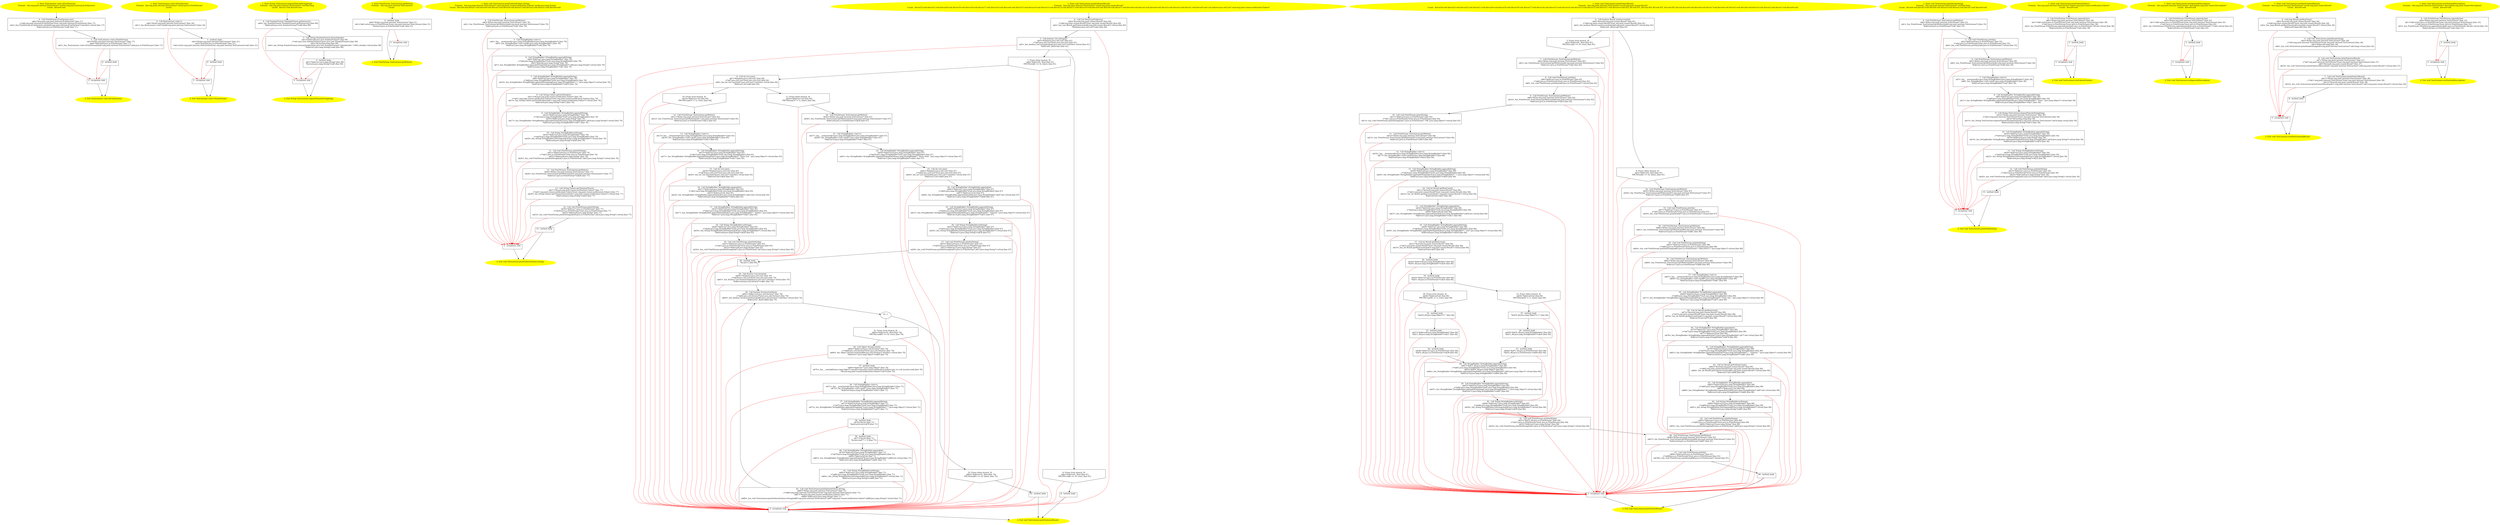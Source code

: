 /* @generated */
digraph cfg {
"org.junit.internal.TextListener.<init>(org.junit.internal.JUnitSystem).fbad5460080abbb2467e17a8b7fdd4b7_1" [label="1: Start TextListener.<init>(JUnitSystem)\nFormals:  this:org.junit.internal.TextListener* system:org.junit.internal.JUnitSystem*\nLocals:  $irvar0:void \n  " color=yellow style=filled]
	

	 "org.junit.internal.TextListener.<init>(org.junit.internal.JUnitSystem).fbad5460080abbb2467e17a8b7fdd4b7_1" -> "org.junit.internal.TextListener.<init>(org.junit.internal.JUnitSystem).fbad5460080abbb2467e17a8b7fdd4b7_4" ;
"org.junit.internal.TextListener.<init>(org.junit.internal.JUnitSystem).fbad5460080abbb2467e17a8b7fdd4b7_2" [label="2: Exit TextListener.<init>(JUnitSystem) \n  " color=yellow style=filled]
	

"org.junit.internal.TextListener.<init>(org.junit.internal.JUnitSystem).fbad5460080abbb2467e17a8b7fdd4b7_3" [label="3:  exceptions sink \n  " shape="box"]
	

	 "org.junit.internal.TextListener.<init>(org.junit.internal.JUnitSystem).fbad5460080abbb2467e17a8b7fdd4b7_3" -> "org.junit.internal.TextListener.<init>(org.junit.internal.JUnitSystem).fbad5460080abbb2467e17a8b7fdd4b7_2" ;
"org.junit.internal.TextListener.<init>(org.junit.internal.JUnitSystem).fbad5460080abbb2467e17a8b7fdd4b7_4" [label="4:  Call PrintStream JUnitSystem.out() \n   n$0=*&system:org.junit.internal.JUnitSystem* [line 17]\n  _=*n$0:org.junit.internal.JUnitSystem*(root org.junit.internal.JUnitSystem) [line 17]\n  n$2=_fun_PrintStream JUnitSystem.out()(n$0:org.junit.internal.JUnitSystem*) interface virtual [line 17]\n  *&$irvar0:java.io.PrintStream*=n$2 [line 17]\n " shape="box"]
	

	 "org.junit.internal.TextListener.<init>(org.junit.internal.JUnitSystem).fbad5460080abbb2467e17a8b7fdd4b7_4" -> "org.junit.internal.TextListener.<init>(org.junit.internal.JUnitSystem).fbad5460080abbb2467e17a8b7fdd4b7_5" ;
	 "org.junit.internal.TextListener.<init>(org.junit.internal.JUnitSystem).fbad5460080abbb2467e17a8b7fdd4b7_4" -> "org.junit.internal.TextListener.<init>(org.junit.internal.JUnitSystem).fbad5460080abbb2467e17a8b7fdd4b7_3" [color="red" ];
"org.junit.internal.TextListener.<init>(org.junit.internal.JUnitSystem).fbad5460080abbb2467e17a8b7fdd4b7_5" [label="5:  Call TextListener.<init>(PrintStream) \n   n$3=*&this:org.junit.internal.TextListener* [line 17]\n  n$4=*&$irvar0:java.io.PrintStream* [line 17]\n  n$5=_fun_TextListener.<init>(PrintStream)(n$3:org.junit.internal.TextListener*,n$4:java.io.PrintStream*) [line 17]\n " shape="box"]
	

	 "org.junit.internal.TextListener.<init>(org.junit.internal.JUnitSystem).fbad5460080abbb2467e17a8b7fdd4b7_5" -> "org.junit.internal.TextListener.<init>(org.junit.internal.JUnitSystem).fbad5460080abbb2467e17a8b7fdd4b7_6" ;
	 "org.junit.internal.TextListener.<init>(org.junit.internal.JUnitSystem).fbad5460080abbb2467e17a8b7fdd4b7_5" -> "org.junit.internal.TextListener.<init>(org.junit.internal.JUnitSystem).fbad5460080abbb2467e17a8b7fdd4b7_3" [color="red" ];
"org.junit.internal.TextListener.<init>(org.junit.internal.JUnitSystem).fbad5460080abbb2467e17a8b7fdd4b7_6" [label="6:  method_body \n  " shape="box"]
	

	 "org.junit.internal.TextListener.<init>(org.junit.internal.JUnitSystem).fbad5460080abbb2467e17a8b7fdd4b7_6" -> "org.junit.internal.TextListener.<init>(org.junit.internal.JUnitSystem).fbad5460080abbb2467e17a8b7fdd4b7_2" ;
	 "org.junit.internal.TextListener.<init>(org.junit.internal.JUnitSystem).fbad5460080abbb2467e17a8b7fdd4b7_6" -> "org.junit.internal.TextListener.<init>(org.junit.internal.JUnitSystem).fbad5460080abbb2467e17a8b7fdd4b7_3" [color="red" ];
"org.junit.internal.TextListener.<init>(java.io.PrintStream).50caf355c2fe08d2836aa3f4c7a52643_1" [label="1: Start TextListener.<init>(PrintStream)\nFormals:  this:org.junit.internal.TextListener* writer:java.io.PrintStream*\nLocals:  \n  " color=yellow style=filled]
	

	 "org.junit.internal.TextListener.<init>(java.io.PrintStream).50caf355c2fe08d2836aa3f4c7a52643_1" -> "org.junit.internal.TextListener.<init>(java.io.PrintStream).50caf355c2fe08d2836aa3f4c7a52643_4" ;
"org.junit.internal.TextListener.<init>(java.io.PrintStream).50caf355c2fe08d2836aa3f4c7a52643_2" [label="2: Exit TextListener.<init>(PrintStream) \n  " color=yellow style=filled]
	

"org.junit.internal.TextListener.<init>(java.io.PrintStream).50caf355c2fe08d2836aa3f4c7a52643_3" [label="3:  exceptions sink \n  " shape="box"]
	

	 "org.junit.internal.TextListener.<init>(java.io.PrintStream).50caf355c2fe08d2836aa3f4c7a52643_3" -> "org.junit.internal.TextListener.<init>(java.io.PrintStream).50caf355c2fe08d2836aa3f4c7a52643_2" ;
"org.junit.internal.TextListener.<init>(java.io.PrintStream).50caf355c2fe08d2836aa3f4c7a52643_4" [label="4:  Call RunListener.<init>() \n   n$0=*&this:org.junit.internal.TextListener* [line 20]\n  n$1=_fun_RunListener.<init>()(n$0:org.junit.internal.TextListener*) [line 20]\n " shape="box"]
	

	 "org.junit.internal.TextListener.<init>(java.io.PrintStream).50caf355c2fe08d2836aa3f4c7a52643_4" -> "org.junit.internal.TextListener.<init>(java.io.PrintStream).50caf355c2fe08d2836aa3f4c7a52643_5" ;
	 "org.junit.internal.TextListener.<init>(java.io.PrintStream).50caf355c2fe08d2836aa3f4c7a52643_4" -> "org.junit.internal.TextListener.<init>(java.io.PrintStream).50caf355c2fe08d2836aa3f4c7a52643_3" [color="red" ];
"org.junit.internal.TextListener.<init>(java.io.PrintStream).50caf355c2fe08d2836aa3f4c7a52643_5" [label="5:  method_body \n   n$2=*&this:org.junit.internal.TextListener* [line 21]\n  n$3=*&writer:java.io.PrintStream* [line 21]\n  *n$2.writer:org.junit.internal.TextListener(root org.junit.internal.TextListener)=n$3 [line 21]\n " shape="box"]
	

	 "org.junit.internal.TextListener.<init>(java.io.PrintStream).50caf355c2fe08d2836aa3f4c7a52643_5" -> "org.junit.internal.TextListener.<init>(java.io.PrintStream).50caf355c2fe08d2836aa3f4c7a52643_6" ;
	 "org.junit.internal.TextListener.<init>(java.io.PrintStream).50caf355c2fe08d2836aa3f4c7a52643_5" -> "org.junit.internal.TextListener.<init>(java.io.PrintStream).50caf355c2fe08d2836aa3f4c7a52643_3" [color="red" ];
"org.junit.internal.TextListener.<init>(java.io.PrintStream).50caf355c2fe08d2836aa3f4c7a52643_6" [label="6:  method_body \n  " shape="box"]
	

	 "org.junit.internal.TextListener.<init>(java.io.PrintStream).50caf355c2fe08d2836aa3f4c7a52643_6" -> "org.junit.internal.TextListener.<init>(java.io.PrintStream).50caf355c2fe08d2836aa3f4c7a52643_2" ;
	 "org.junit.internal.TextListener.<init>(java.io.PrintStream).50caf355c2fe08d2836aa3f4c7a52643_6" -> "org.junit.internal.TextListener.<init>(java.io.PrintStream).50caf355c2fe08d2836aa3f4c7a52643_3" [color="red" ];
"org.junit.internal.TextListener.elapsedTimeAsString(long):java.lang.String.d7c94effdedcbe86f818c69a74453df7_1" [label="1: Start String TextListener.elapsedTimeAsString(long)\nFormals:  this:org.junit.internal.TextListener* runTime:long\nLocals:  $irvar1:void $irvar0:void \n  " color=yellow style=filled]
	

	 "org.junit.internal.TextListener.elapsedTimeAsString(long):java.lang.String.d7c94effdedcbe86f818c69a74453df7_1" -> "org.junit.internal.TextListener.elapsedTimeAsString(long):java.lang.String.d7c94effdedcbe86f818c69a74453df7_4" ;
"org.junit.internal.TextListener.elapsedTimeAsString(long):java.lang.String.d7c94effdedcbe86f818c69a74453df7_2" [label="2: Exit String TextListener.elapsedTimeAsString(long) \n  " color=yellow style=filled]
	

"org.junit.internal.TextListener.elapsedTimeAsString(long):java.lang.String.d7c94effdedcbe86f818c69a74453df7_3" [label="3:  exceptions sink \n  " shape="box"]
	

	 "org.junit.internal.TextListener.elapsedTimeAsString(long):java.lang.String.d7c94effdedcbe86f818c69a74453df7_3" -> "org.junit.internal.TextListener.elapsedTimeAsString(long):java.lang.String.d7c94effdedcbe86f818c69a74453df7_2" ;
"org.junit.internal.TextListener.elapsedTimeAsString(long):java.lang.String.d7c94effdedcbe86f818c69a74453df7_4" [label="4:  Call NumberFormat NumberFormat.getInstance() \n   n$0=_fun_NumberFormat NumberFormat.getInstance()() [line 99]\n  *&$irvar0:java.text.NumberFormat*=n$0 [line 99]\n " shape="box"]
	

	 "org.junit.internal.TextListener.elapsedTimeAsString(long):java.lang.String.d7c94effdedcbe86f818c69a74453df7_4" -> "org.junit.internal.TextListener.elapsedTimeAsString(long):java.lang.String.d7c94effdedcbe86f818c69a74453df7_5" ;
	 "org.junit.internal.TextListener.elapsedTimeAsString(long):java.lang.String.d7c94effdedcbe86f818c69a74453df7_4" -> "org.junit.internal.TextListener.elapsedTimeAsString(long):java.lang.String.d7c94effdedcbe86f818c69a74453df7_3" [color="red" ];
"org.junit.internal.TextListener.elapsedTimeAsString(long):java.lang.String.d7c94effdedcbe86f818c69a74453df7_5" [label="5:  Call String NumberFormat.format(double) \n   n$1=*&$irvar0:java.text.NumberFormat* [line 99]\n  _=*n$1:java.text.NumberFormat*(root java.text.NumberFormat) [line 99]\n  n$3=*&runTime:long [line 99]\n  n$4=_fun_String NumberFormat.format(double)(n$1:java.text.NumberFormat*,((double)n$3 / 1000.):double) virtual [line 99]\n  *&$irvar1:java.lang.String*=n$4 [line 99]\n " shape="box"]
	

	 "org.junit.internal.TextListener.elapsedTimeAsString(long):java.lang.String.d7c94effdedcbe86f818c69a74453df7_5" -> "org.junit.internal.TextListener.elapsedTimeAsString(long):java.lang.String.d7c94effdedcbe86f818c69a74453df7_6" ;
	 "org.junit.internal.TextListener.elapsedTimeAsString(long):java.lang.String.d7c94effdedcbe86f818c69a74453df7_5" -> "org.junit.internal.TextListener.elapsedTimeAsString(long):java.lang.String.d7c94effdedcbe86f818c69a74453df7_3" [color="red" ];
"org.junit.internal.TextListener.elapsedTimeAsString(long):java.lang.String.d7c94effdedcbe86f818c69a74453df7_6" [label="6:  method_body \n   n$5=*&$irvar1:java.lang.String* [line 99]\n  *&return:java.lang.String*=n$5 [line 99]\n " shape="box"]
	

	 "org.junit.internal.TextListener.elapsedTimeAsString(long):java.lang.String.d7c94effdedcbe86f818c69a74453df7_6" -> "org.junit.internal.TextListener.elapsedTimeAsString(long):java.lang.String.d7c94effdedcbe86f818c69a74453df7_2" ;
	 "org.junit.internal.TextListener.elapsedTimeAsString(long):java.lang.String.d7c94effdedcbe86f818c69a74453df7_6" -> "org.junit.internal.TextListener.elapsedTimeAsString(long):java.lang.String.d7c94effdedcbe86f818c69a74453df7_3" [color="red" ];
"org.junit.internal.TextListener.getWriter():java.io.PrintStream.6be66d836f16fb5d0094310c0c11e542_1" [label="1: Start PrintStream TextListener.getWriter()\nFormals:  this:org.junit.internal.TextListener*\nLocals:  \n  " color=yellow style=filled]
	

	 "org.junit.internal.TextListener.getWriter():java.io.PrintStream.6be66d836f16fb5d0094310c0c11e542_1" -> "org.junit.internal.TextListener.getWriter():java.io.PrintStream.6be66d836f16fb5d0094310c0c11e542_4" ;
"org.junit.internal.TextListener.getWriter():java.io.PrintStream.6be66d836f16fb5d0094310c0c11e542_2" [label="2: Exit PrintStream TextListener.getWriter() \n  " color=yellow style=filled]
	

"org.junit.internal.TextListener.getWriter():java.io.PrintStream.6be66d836f16fb5d0094310c0c11e542_3" [label="3:  exceptions sink \n  " shape="box"]
	

	 "org.junit.internal.TextListener.getWriter():java.io.PrintStream.6be66d836f16fb5d0094310c0c11e542_3" -> "org.junit.internal.TextListener.getWriter():java.io.PrintStream.6be66d836f16fb5d0094310c0c11e542_2" ;
"org.junit.internal.TextListener.getWriter():java.io.PrintStream.6be66d836f16fb5d0094310c0c11e542_4" [label="4:  method_body \n   n$0=*&this:org.junit.internal.TextListener* [line 51]\n  n$1=*n$0.writer:java.io.PrintStream*(root org.junit.internal.TextListener) [line 51]\n  *&return:java.io.PrintStream*=n$1 [line 51]\n " shape="box"]
	

	 "org.junit.internal.TextListener.getWriter():java.io.PrintStream.6be66d836f16fb5d0094310c0c11e542_4" -> "org.junit.internal.TextListener.getWriter():java.io.PrintStream.6be66d836f16fb5d0094310c0c11e542_2" ;
	 "org.junit.internal.TextListener.getWriter():java.io.PrintStream.6be66d836f16fb5d0094310c0c11e542_4" -> "org.junit.internal.TextListener.getWriter():java.io.PrintStream.6be66d836f16fb5d0094310c0c11e542_3" [color="red" ];
"org.junit.internal.TextListener.printFailure(org.junit.runner.notification.Failure,java.lang.String).452926e9ec88916a76d058a136a9bacb_1" [label="1: Start void TextListener.printFailure(Failure,String)\nFormals:  this:org.junit.internal.TextListener* each:org.junit.runner.notification.Failure* prefix:java.lang.String*\nLocals:  $irvar8:void $irvar7:void $irvar6:void $irvar5:void $irvar4:void $irvar3:void $irvar2:void $irvar1:void $irvar0:void \n  " color=yellow style=filled]
	

	 "org.junit.internal.TextListener.printFailure(org.junit.runner.notification.Failure,java.lang.String).452926e9ec88916a76d058a136a9bacb_1" -> "org.junit.internal.TextListener.printFailure(org.junit.runner.notification.Failure,java.lang.String).452926e9ec88916a76d058a136a9bacb_4" ;
"org.junit.internal.TextListener.printFailure(org.junit.runner.notification.Failure,java.lang.String).452926e9ec88916a76d058a136a9bacb_2" [label="2: Exit void TextListener.printFailure(Failure,String) \n  " color=yellow style=filled]
	

"org.junit.internal.TextListener.printFailure(org.junit.runner.notification.Failure,java.lang.String).452926e9ec88916a76d058a136a9bacb_3" [label="3:  exceptions sink \n  " shape="box"]
	

	 "org.junit.internal.TextListener.printFailure(org.junit.runner.notification.Failure,java.lang.String).452926e9ec88916a76d058a136a9bacb_3" -> "org.junit.internal.TextListener.printFailure(org.junit.runner.notification.Failure,java.lang.String).452926e9ec88916a76d058a136a9bacb_2" ;
"org.junit.internal.TextListener.printFailure(org.junit.runner.notification.Failure,java.lang.String).452926e9ec88916a76d058a136a9bacb_4" [label="4:  Call PrintStream TextListener.getWriter() \n   n$0=*&this:org.junit.internal.TextListener* [line 76]\n  n$1=_fun_PrintStream TextListener.getWriter()(n$0:org.junit.internal.TextListener*) [line 76]\n  *&$irvar0:java.io.PrintStream*=n$1 [line 76]\n " shape="box"]
	

	 "org.junit.internal.TextListener.printFailure(org.junit.runner.notification.Failure,java.lang.String).452926e9ec88916a76d058a136a9bacb_4" -> "org.junit.internal.TextListener.printFailure(org.junit.runner.notification.Failure,java.lang.String).452926e9ec88916a76d058a136a9bacb_5" ;
	 "org.junit.internal.TextListener.printFailure(org.junit.runner.notification.Failure,java.lang.String).452926e9ec88916a76d058a136a9bacb_4" -> "org.junit.internal.TextListener.printFailure(org.junit.runner.notification.Failure,java.lang.String).452926e9ec88916a76d058a136a9bacb_3" [color="red" ];
"org.junit.internal.TextListener.printFailure(org.junit.runner.notification.Failure,java.lang.String).452926e9ec88916a76d058a136a9bacb_5" [label="5:  Call StringBuilder.<init>() \n   n$2=_fun___new(sizeof(t=java.lang.StringBuilder):java.lang.StringBuilder*) [line 76]\n  n$3=_fun_StringBuilder.<init>()(n$2:java.lang.StringBuilder*) [line 76]\n  *&$irvar1:java.lang.StringBuilder*=n$2 [line 76]\n " shape="box"]
	

	 "org.junit.internal.TextListener.printFailure(org.junit.runner.notification.Failure,java.lang.String).452926e9ec88916a76d058a136a9bacb_5" -> "org.junit.internal.TextListener.printFailure(org.junit.runner.notification.Failure,java.lang.String).452926e9ec88916a76d058a136a9bacb_6" ;
	 "org.junit.internal.TextListener.printFailure(org.junit.runner.notification.Failure,java.lang.String).452926e9ec88916a76d058a136a9bacb_5" -> "org.junit.internal.TextListener.printFailure(org.junit.runner.notification.Failure,java.lang.String).452926e9ec88916a76d058a136a9bacb_3" [color="red" ];
"org.junit.internal.TextListener.printFailure(org.junit.runner.notification.Failure,java.lang.String).452926e9ec88916a76d058a136a9bacb_6" [label="6:  Call StringBuilder StringBuilder.append(String) \n   n$4=*&$irvar1:java.lang.StringBuilder* [line 76]\n  _=*n$4:java.lang.StringBuilder*(root java.lang.StringBuilder) [line 76]\n  n$6=*&prefix:java.lang.String* [line 76]\n  n$7=_fun_StringBuilder StringBuilder.append(String)(n$4:java.lang.StringBuilder*,n$6:java.lang.String*) virtual [line 76]\n  *&$irvar2:java.lang.StringBuilder*=n$7 [line 76]\n " shape="box"]
	

	 "org.junit.internal.TextListener.printFailure(org.junit.runner.notification.Failure,java.lang.String).452926e9ec88916a76d058a136a9bacb_6" -> "org.junit.internal.TextListener.printFailure(org.junit.runner.notification.Failure,java.lang.String).452926e9ec88916a76d058a136a9bacb_7" ;
	 "org.junit.internal.TextListener.printFailure(org.junit.runner.notification.Failure,java.lang.String).452926e9ec88916a76d058a136a9bacb_6" -> "org.junit.internal.TextListener.printFailure(org.junit.runner.notification.Failure,java.lang.String).452926e9ec88916a76d058a136a9bacb_3" [color="red" ];
"org.junit.internal.TextListener.printFailure(org.junit.runner.notification.Failure,java.lang.String).452926e9ec88916a76d058a136a9bacb_7" [label="7:  Call StringBuilder StringBuilder.append(String) \n   n$8=*&$irvar2:java.lang.StringBuilder* [line 76]\n  _=*n$8:java.lang.StringBuilder*(root java.lang.StringBuilder) [line 76]\n  n$10=_fun_StringBuilder StringBuilder.append(String)(n$8:java.lang.StringBuilder*,\") \":java.lang.Object*) virtual [line 76]\n  *&$irvar3:java.lang.StringBuilder*=n$10 [line 76]\n " shape="box"]
	

	 "org.junit.internal.TextListener.printFailure(org.junit.runner.notification.Failure,java.lang.String).452926e9ec88916a76d058a136a9bacb_7" -> "org.junit.internal.TextListener.printFailure(org.junit.runner.notification.Failure,java.lang.String).452926e9ec88916a76d058a136a9bacb_8" ;
	 "org.junit.internal.TextListener.printFailure(org.junit.runner.notification.Failure,java.lang.String).452926e9ec88916a76d058a136a9bacb_7" -> "org.junit.internal.TextListener.printFailure(org.junit.runner.notification.Failure,java.lang.String).452926e9ec88916a76d058a136a9bacb_3" [color="red" ];
"org.junit.internal.TextListener.printFailure(org.junit.runner.notification.Failure,java.lang.String).452926e9ec88916a76d058a136a9bacb_8" [label="8:  Call String Failure.getTestHeader() \n   n$11=*&each:org.junit.runner.notification.Failure* [line 76]\n  _=*n$11:org.junit.runner.notification.Failure*(root org.junit.runner.notification.Failure) [line 76]\n  n$13=_fun_String Failure.getTestHeader()(n$11:org.junit.runner.notification.Failure*) virtual [line 76]\n  *&$irvar4:java.lang.String*=n$13 [line 76]\n " shape="box"]
	

	 "org.junit.internal.TextListener.printFailure(org.junit.runner.notification.Failure,java.lang.String).452926e9ec88916a76d058a136a9bacb_8" -> "org.junit.internal.TextListener.printFailure(org.junit.runner.notification.Failure,java.lang.String).452926e9ec88916a76d058a136a9bacb_9" ;
	 "org.junit.internal.TextListener.printFailure(org.junit.runner.notification.Failure,java.lang.String).452926e9ec88916a76d058a136a9bacb_8" -> "org.junit.internal.TextListener.printFailure(org.junit.runner.notification.Failure,java.lang.String).452926e9ec88916a76d058a136a9bacb_3" [color="red" ];
"org.junit.internal.TextListener.printFailure(org.junit.runner.notification.Failure,java.lang.String).452926e9ec88916a76d058a136a9bacb_9" [label="9:  Call StringBuilder StringBuilder.append(String) \n   n$14=*&$irvar3:java.lang.StringBuilder* [line 76]\n  _=*n$14:java.lang.StringBuilder*(root java.lang.StringBuilder) [line 76]\n  n$16=*&$irvar4:java.lang.String* [line 76]\n  n$17=_fun_StringBuilder StringBuilder.append(String)(n$14:java.lang.StringBuilder*,n$16:java.lang.String*) virtual [line 76]\n  *&$irvar5:java.lang.StringBuilder*=n$17 [line 76]\n " shape="box"]
	

	 "org.junit.internal.TextListener.printFailure(org.junit.runner.notification.Failure,java.lang.String).452926e9ec88916a76d058a136a9bacb_9" -> "org.junit.internal.TextListener.printFailure(org.junit.runner.notification.Failure,java.lang.String).452926e9ec88916a76d058a136a9bacb_10" ;
	 "org.junit.internal.TextListener.printFailure(org.junit.runner.notification.Failure,java.lang.String).452926e9ec88916a76d058a136a9bacb_9" -> "org.junit.internal.TextListener.printFailure(org.junit.runner.notification.Failure,java.lang.String).452926e9ec88916a76d058a136a9bacb_3" [color="red" ];
"org.junit.internal.TextListener.printFailure(org.junit.runner.notification.Failure,java.lang.String).452926e9ec88916a76d058a136a9bacb_10" [label="10:  Call String StringBuilder.toString() \n   n$18=*&$irvar5:java.lang.StringBuilder* [line 76]\n  _=*n$18:java.lang.StringBuilder*(root java.lang.StringBuilder) [line 76]\n  n$20=_fun_String StringBuilder.toString()(n$18:java.lang.StringBuilder*) virtual [line 76]\n  *&$irvar6:java.lang.String*=n$20 [line 76]\n " shape="box"]
	

	 "org.junit.internal.TextListener.printFailure(org.junit.runner.notification.Failure,java.lang.String).452926e9ec88916a76d058a136a9bacb_10" -> "org.junit.internal.TextListener.printFailure(org.junit.runner.notification.Failure,java.lang.String).452926e9ec88916a76d058a136a9bacb_11" ;
	 "org.junit.internal.TextListener.printFailure(org.junit.runner.notification.Failure,java.lang.String).452926e9ec88916a76d058a136a9bacb_10" -> "org.junit.internal.TextListener.printFailure(org.junit.runner.notification.Failure,java.lang.String).452926e9ec88916a76d058a136a9bacb_3" [color="red" ];
"org.junit.internal.TextListener.printFailure(org.junit.runner.notification.Failure,java.lang.String).452926e9ec88916a76d058a136a9bacb_11" [label="11:  Call void PrintStream.println(String) \n   n$21=*&$irvar0:java.io.PrintStream* [line 76]\n  _=*n$21:java.io.PrintStream*(root java.io.PrintStream) [line 76]\n  n$23=*&$irvar6:java.lang.String* [line 76]\n  n$24=_fun_void PrintStream.println(String)(n$21:java.io.PrintStream*,n$23:java.lang.String*) virtual [line 76]\n " shape="box"]
	

	 "org.junit.internal.TextListener.printFailure(org.junit.runner.notification.Failure,java.lang.String).452926e9ec88916a76d058a136a9bacb_11" -> "org.junit.internal.TextListener.printFailure(org.junit.runner.notification.Failure,java.lang.String).452926e9ec88916a76d058a136a9bacb_12" ;
	 "org.junit.internal.TextListener.printFailure(org.junit.runner.notification.Failure,java.lang.String).452926e9ec88916a76d058a136a9bacb_11" -> "org.junit.internal.TextListener.printFailure(org.junit.runner.notification.Failure,java.lang.String).452926e9ec88916a76d058a136a9bacb_3" [color="red" ];
"org.junit.internal.TextListener.printFailure(org.junit.runner.notification.Failure,java.lang.String).452926e9ec88916a76d058a136a9bacb_12" [label="12:  Call PrintStream TextListener.getWriter() \n   n$25=*&this:org.junit.internal.TextListener* [line 77]\n  n$26=_fun_PrintStream TextListener.getWriter()(n$25:org.junit.internal.TextListener*) [line 77]\n  *&$irvar7:java.io.PrintStream*=n$26 [line 77]\n " shape="box"]
	

	 "org.junit.internal.TextListener.printFailure(org.junit.runner.notification.Failure,java.lang.String).452926e9ec88916a76d058a136a9bacb_12" -> "org.junit.internal.TextListener.printFailure(org.junit.runner.notification.Failure,java.lang.String).452926e9ec88916a76d058a136a9bacb_13" ;
	 "org.junit.internal.TextListener.printFailure(org.junit.runner.notification.Failure,java.lang.String).452926e9ec88916a76d058a136a9bacb_12" -> "org.junit.internal.TextListener.printFailure(org.junit.runner.notification.Failure,java.lang.String).452926e9ec88916a76d058a136a9bacb_3" [color="red" ];
"org.junit.internal.TextListener.printFailure(org.junit.runner.notification.Failure,java.lang.String).452926e9ec88916a76d058a136a9bacb_13" [label="13:  Call String Failure.getTrimmedTrace() \n   n$27=*&each:org.junit.runner.notification.Failure* [line 77]\n  _=*n$27:org.junit.runner.notification.Failure*(root org.junit.runner.notification.Failure) [line 77]\n  n$29=_fun_String Failure.getTrimmedTrace()(n$27:org.junit.runner.notification.Failure*) virtual [line 77]\n  *&$irvar8:java.lang.String*=n$29 [line 77]\n " shape="box"]
	

	 "org.junit.internal.TextListener.printFailure(org.junit.runner.notification.Failure,java.lang.String).452926e9ec88916a76d058a136a9bacb_13" -> "org.junit.internal.TextListener.printFailure(org.junit.runner.notification.Failure,java.lang.String).452926e9ec88916a76d058a136a9bacb_14" ;
	 "org.junit.internal.TextListener.printFailure(org.junit.runner.notification.Failure,java.lang.String).452926e9ec88916a76d058a136a9bacb_13" -> "org.junit.internal.TextListener.printFailure(org.junit.runner.notification.Failure,java.lang.String).452926e9ec88916a76d058a136a9bacb_3" [color="red" ];
"org.junit.internal.TextListener.printFailure(org.junit.runner.notification.Failure,java.lang.String).452926e9ec88916a76d058a136a9bacb_14" [label="14:  Call void PrintStream.print(String) \n   n$30=*&$irvar7:java.io.PrintStream* [line 77]\n  _=*n$30:java.io.PrintStream*(root java.io.PrintStream) [line 77]\n  n$32=*&$irvar8:java.lang.String* [line 77]\n  n$33=_fun_void PrintStream.print(String)(n$30:java.io.PrintStream*,n$32:java.lang.String*) virtual [line 77]\n " shape="box"]
	

	 "org.junit.internal.TextListener.printFailure(org.junit.runner.notification.Failure,java.lang.String).452926e9ec88916a76d058a136a9bacb_14" -> "org.junit.internal.TextListener.printFailure(org.junit.runner.notification.Failure,java.lang.String).452926e9ec88916a76d058a136a9bacb_15" ;
	 "org.junit.internal.TextListener.printFailure(org.junit.runner.notification.Failure,java.lang.String).452926e9ec88916a76d058a136a9bacb_14" -> "org.junit.internal.TextListener.printFailure(org.junit.runner.notification.Failure,java.lang.String).452926e9ec88916a76d058a136a9bacb_3" [color="red" ];
"org.junit.internal.TextListener.printFailure(org.junit.runner.notification.Failure,java.lang.String).452926e9ec88916a76d058a136a9bacb_15" [label="15:  method_body \n  " shape="box"]
	

	 "org.junit.internal.TextListener.printFailure(org.junit.runner.notification.Failure,java.lang.String).452926e9ec88916a76d058a136a9bacb_15" -> "org.junit.internal.TextListener.printFailure(org.junit.runner.notification.Failure,java.lang.String).452926e9ec88916a76d058a136a9bacb_2" ;
	 "org.junit.internal.TextListener.printFailure(org.junit.runner.notification.Failure,java.lang.String).452926e9ec88916a76d058a136a9bacb_15" -> "org.junit.internal.TextListener.printFailure(org.junit.runner.notification.Failure,java.lang.String).452926e9ec88916a76d058a136a9bacb_3" [color="red" ];
"org.junit.internal.TextListener.printFailures(org.junit.runner.Result):void.d1534d009f5610e80e46bf2fd7261ab9_1" [label="1: Start void TextListener.printFailures(Result)\nFormals:  this:org.junit.internal.TextListener* result:org.junit.runner.Result*\nLocals:  $irvar22:void $irvar21:void $irvar20:void $irvar19:void $irvar18:void $irvar17:void $irvar16:void $bcvar4:void $irvar15:void $irvar14:void $irvar13:void $irvar12:void $irvar11:void $irvar10:void $irvar9:void $irvar8:void $irvar7:void $irvar6:void $irvar5:void $irvar4:void $irvar3:void $irvar2:void $irvar1:void $irvar0:void i:int failures:java.util.List* each:org.junit.runner.notification.Failure* \n  " color=yellow style=filled]
	

	 "org.junit.internal.TextListener.printFailures(org.junit.runner.Result):void.d1534d009f5610e80e46bf2fd7261ab9_1" -> "org.junit.internal.TextListener.printFailures(org.junit.runner.Result):void.d1534d009f5610e80e46bf2fd7261ab9_4" ;
"org.junit.internal.TextListener.printFailures(org.junit.runner.Result):void.d1534d009f5610e80e46bf2fd7261ab9_2" [label="2: Exit void TextListener.printFailures(Result) \n  " color=yellow style=filled]
	

"org.junit.internal.TextListener.printFailures(org.junit.runner.Result):void.d1534d009f5610e80e46bf2fd7261ab9_3" [label="3:  exceptions sink \n  " shape="box"]
	

	 "org.junit.internal.TextListener.printFailures(org.junit.runner.Result):void.d1534d009f5610e80e46bf2fd7261ab9_3" -> "org.junit.internal.TextListener.printFailures(org.junit.runner.Result):void.d1534d009f5610e80e46bf2fd7261ab9_2" ;
"org.junit.internal.TextListener.printFailures(org.junit.runner.Result):void.d1534d009f5610e80e46bf2fd7261ab9_4" [label="4:  Call List Result.getFailures() \n   n$0=*&result:org.junit.runner.Result* [line 60]\n  _=*n$0:org.junit.runner.Result*(root org.junit.runner.Result) [line 60]\n  n$2=_fun_List Result.getFailures()(n$0:org.junit.runner.Result*) virtual [line 60]\n  *&failures:java.util.List*=n$2 [line 60]\n " shape="box"]
	

	 "org.junit.internal.TextListener.printFailures(org.junit.runner.Result):void.d1534d009f5610e80e46bf2fd7261ab9_4" -> "org.junit.internal.TextListener.printFailures(org.junit.runner.Result):void.d1534d009f5610e80e46bf2fd7261ab9_5" ;
	 "org.junit.internal.TextListener.printFailures(org.junit.runner.Result):void.d1534d009f5610e80e46bf2fd7261ab9_4" -> "org.junit.internal.TextListener.printFailures(org.junit.runner.Result):void.d1534d009f5610e80e46bf2fd7261ab9_3" [color="red" ];
"org.junit.internal.TextListener.printFailures(org.junit.runner.Result):void.d1534d009f5610e80e46bf2fd7261ab9_5" [label="5:  Call boolean List.isEmpty() \n   n$3=*&failures:java.util.List* [line 61]\n  _=*n$3:java.util.List*(root java.util.List) [line 61]\n  n$5=_fun_boolean List.isEmpty()(n$3:java.util.List*) interface virtual [line 61]\n  *&$irvar0:_Bool=n$5 [line 61]\n " shape="box"]
	

	 "org.junit.internal.TextListener.printFailures(org.junit.runner.Result):void.d1534d009f5610e80e46bf2fd7261ab9_5" -> "org.junit.internal.TextListener.printFailures(org.junit.runner.Result):void.d1534d009f5610e80e46bf2fd7261ab9_6" ;
	 "org.junit.internal.TextListener.printFailures(org.junit.runner.Result):void.d1534d009f5610e80e46bf2fd7261ab9_5" -> "org.junit.internal.TextListener.printFailures(org.junit.runner.Result):void.d1534d009f5610e80e46bf2fd7261ab9_7" ;
	 "org.junit.internal.TextListener.printFailures(org.junit.runner.Result):void.d1534d009f5610e80e46bf2fd7261ab9_5" -> "org.junit.internal.TextListener.printFailures(org.junit.runner.Result):void.d1534d009f5610e80e46bf2fd7261ab9_3" [color="red" ];
"org.junit.internal.TextListener.printFailures(org.junit.runner.Result):void.d1534d009f5610e80e46bf2fd7261ab9_6" [label="6: Prune (true branch, if) \n   n$6=*&$irvar0:_Bool [line 61]\n  PRUNE(!(n$6 == 0), true); [line 61]\n " shape="invhouse"]
	

	 "org.junit.internal.TextListener.printFailures(org.junit.runner.Result):void.d1534d009f5610e80e46bf2fd7261ab9_6" -> "org.junit.internal.TextListener.printFailures(org.junit.runner.Result):void.d1534d009f5610e80e46bf2fd7261ab9_8" ;
	 "org.junit.internal.TextListener.printFailures(org.junit.runner.Result):void.d1534d009f5610e80e46bf2fd7261ab9_6" -> "org.junit.internal.TextListener.printFailures(org.junit.runner.Result):void.d1534d009f5610e80e46bf2fd7261ab9_3" [color="red" ];
"org.junit.internal.TextListener.printFailures(org.junit.runner.Result):void.d1534d009f5610e80e46bf2fd7261ab9_7" [label="7: Prune (false branch, if) \n   n$6=*&$irvar0:_Bool [line 61]\n  PRUNE((n$6 == 0), false); [line 61]\n " shape="invhouse"]
	

	 "org.junit.internal.TextListener.printFailures(org.junit.runner.Result):void.d1534d009f5610e80e46bf2fd7261ab9_7" -> "org.junit.internal.TextListener.printFailures(org.junit.runner.Result):void.d1534d009f5610e80e46bf2fd7261ab9_9" ;
	 "org.junit.internal.TextListener.printFailures(org.junit.runner.Result):void.d1534d009f5610e80e46bf2fd7261ab9_7" -> "org.junit.internal.TextListener.printFailures(org.junit.runner.Result):void.d1534d009f5610e80e46bf2fd7261ab9_3" [color="red" ];
"org.junit.internal.TextListener.printFailures(org.junit.runner.Result):void.d1534d009f5610e80e46bf2fd7261ab9_8" [label="8:  method_body \n  " shape="box"]
	

	 "org.junit.internal.TextListener.printFailures(org.junit.runner.Result):void.d1534d009f5610e80e46bf2fd7261ab9_8" -> "org.junit.internal.TextListener.printFailures(org.junit.runner.Result):void.d1534d009f5610e80e46bf2fd7261ab9_2" ;
	 "org.junit.internal.TextListener.printFailures(org.junit.runner.Result):void.d1534d009f5610e80e46bf2fd7261ab9_8" -> "org.junit.internal.TextListener.printFailures(org.junit.runner.Result):void.d1534d009f5610e80e46bf2fd7261ab9_3" [color="red" ];
"org.junit.internal.TextListener.printFailures(org.junit.runner.Result):void.d1534d009f5610e80e46bf2fd7261ab9_9" [label="9:  Call int List.size() \n   n$7=*&failures:java.util.List* [line 64]\n  _=*n$7:java.util.List*(root java.util.List) [line 64]\n  n$9=_fun_int List.size()(n$7:java.util.List*) interface virtual [line 64]\n  *&$irvar1:int=n$9 [line 64]\n " shape="box"]
	

	 "org.junit.internal.TextListener.printFailures(org.junit.runner.Result):void.d1534d009f5610e80e46bf2fd7261ab9_9" -> "org.junit.internal.TextListener.printFailures(org.junit.runner.Result):void.d1534d009f5610e80e46bf2fd7261ab9_10" ;
	 "org.junit.internal.TextListener.printFailures(org.junit.runner.Result):void.d1534d009f5610e80e46bf2fd7261ab9_9" -> "org.junit.internal.TextListener.printFailures(org.junit.runner.Result):void.d1534d009f5610e80e46bf2fd7261ab9_11" ;
	 "org.junit.internal.TextListener.printFailures(org.junit.runner.Result):void.d1534d009f5610e80e46bf2fd7261ab9_9" -> "org.junit.internal.TextListener.printFailures(org.junit.runner.Result):void.d1534d009f5610e80e46bf2fd7261ab9_3" [color="red" ];
"org.junit.internal.TextListener.printFailures(org.junit.runner.Result):void.d1534d009f5610e80e46bf2fd7261ab9_10" [label="10: Prune (true branch, if) \n   n$10=*&$irvar1:int [line 64]\n  PRUNE(!(n$10 != 1), true); [line 64]\n " shape="invhouse"]
	

	 "org.junit.internal.TextListener.printFailures(org.junit.runner.Result):void.d1534d009f5610e80e46bf2fd7261ab9_10" -> "org.junit.internal.TextListener.printFailures(org.junit.runner.Result):void.d1534d009f5610e80e46bf2fd7261ab9_12" ;
	 "org.junit.internal.TextListener.printFailures(org.junit.runner.Result):void.d1534d009f5610e80e46bf2fd7261ab9_10" -> "org.junit.internal.TextListener.printFailures(org.junit.runner.Result):void.d1534d009f5610e80e46bf2fd7261ab9_3" [color="red" ];
"org.junit.internal.TextListener.printFailures(org.junit.runner.Result):void.d1534d009f5610e80e46bf2fd7261ab9_11" [label="11: Prune (false branch, if) \n   n$10=*&$irvar1:int [line 64]\n  PRUNE((n$10 != 1), false); [line 64]\n " shape="invhouse"]
	

	 "org.junit.internal.TextListener.printFailures(org.junit.runner.Result):void.d1534d009f5610e80e46bf2fd7261ab9_11" -> "org.junit.internal.TextListener.printFailures(org.junit.runner.Result):void.d1534d009f5610e80e46bf2fd7261ab9_20" ;
	 "org.junit.internal.TextListener.printFailures(org.junit.runner.Result):void.d1534d009f5610e80e46bf2fd7261ab9_11" -> "org.junit.internal.TextListener.printFailures(org.junit.runner.Result):void.d1534d009f5610e80e46bf2fd7261ab9_3" [color="red" ];
"org.junit.internal.TextListener.printFailures(org.junit.runner.Result):void.d1534d009f5610e80e46bf2fd7261ab9_12" [label="12:  Call PrintStream TextListener.getWriter() \n   n$11=*&this:org.junit.internal.TextListener* [line 65]\n  n$12=_fun_PrintStream TextListener.getWriter()(n$11:org.junit.internal.TextListener*) [line 65]\n  *&$irvar2:java.io.PrintStream*=n$12 [line 65]\n " shape="box"]
	

	 "org.junit.internal.TextListener.printFailures(org.junit.runner.Result):void.d1534d009f5610e80e46bf2fd7261ab9_12" -> "org.junit.internal.TextListener.printFailures(org.junit.runner.Result):void.d1534d009f5610e80e46bf2fd7261ab9_13" ;
	 "org.junit.internal.TextListener.printFailures(org.junit.runner.Result):void.d1534d009f5610e80e46bf2fd7261ab9_12" -> "org.junit.internal.TextListener.printFailures(org.junit.runner.Result):void.d1534d009f5610e80e46bf2fd7261ab9_3" [color="red" ];
"org.junit.internal.TextListener.printFailures(org.junit.runner.Result):void.d1534d009f5610e80e46bf2fd7261ab9_13" [label="13:  Call StringBuilder.<init>() \n   n$13=_fun___new(sizeof(t=java.lang.StringBuilder):java.lang.StringBuilder*) [line 65]\n  n$14=_fun_StringBuilder.<init>()(n$13:java.lang.StringBuilder*) [line 65]\n  *&$irvar3:java.lang.StringBuilder*=n$13 [line 65]\n " shape="box"]
	

	 "org.junit.internal.TextListener.printFailures(org.junit.runner.Result):void.d1534d009f5610e80e46bf2fd7261ab9_13" -> "org.junit.internal.TextListener.printFailures(org.junit.runner.Result):void.d1534d009f5610e80e46bf2fd7261ab9_14" ;
	 "org.junit.internal.TextListener.printFailures(org.junit.runner.Result):void.d1534d009f5610e80e46bf2fd7261ab9_13" -> "org.junit.internal.TextListener.printFailures(org.junit.runner.Result):void.d1534d009f5610e80e46bf2fd7261ab9_3" [color="red" ];
"org.junit.internal.TextListener.printFailures(org.junit.runner.Result):void.d1534d009f5610e80e46bf2fd7261ab9_14" [label="14:  Call StringBuilder StringBuilder.append(String) \n   n$15=*&$irvar3:java.lang.StringBuilder* [line 65]\n  _=*n$15:java.lang.StringBuilder*(root java.lang.StringBuilder) [line 65]\n  n$17=_fun_StringBuilder StringBuilder.append(String)(n$15:java.lang.StringBuilder*,\"There was \":java.lang.Object*) virtual [line 65]\n  *&$irvar4:java.lang.StringBuilder*=n$17 [line 65]\n " shape="box"]
	

	 "org.junit.internal.TextListener.printFailures(org.junit.runner.Result):void.d1534d009f5610e80e46bf2fd7261ab9_14" -> "org.junit.internal.TextListener.printFailures(org.junit.runner.Result):void.d1534d009f5610e80e46bf2fd7261ab9_15" ;
	 "org.junit.internal.TextListener.printFailures(org.junit.runner.Result):void.d1534d009f5610e80e46bf2fd7261ab9_14" -> "org.junit.internal.TextListener.printFailures(org.junit.runner.Result):void.d1534d009f5610e80e46bf2fd7261ab9_3" [color="red" ];
"org.junit.internal.TextListener.printFailures(org.junit.runner.Result):void.d1534d009f5610e80e46bf2fd7261ab9_15" [label="15:  Call int List.size() \n   n$18=*&failures:java.util.List* [line 65]\n  _=*n$18:java.util.List*(root java.util.List) [line 65]\n  n$20=_fun_int List.size()(n$18:java.util.List*) interface virtual [line 65]\n  *&$irvar5:int=n$20 [line 65]\n " shape="box"]
	

	 "org.junit.internal.TextListener.printFailures(org.junit.runner.Result):void.d1534d009f5610e80e46bf2fd7261ab9_15" -> "org.junit.internal.TextListener.printFailures(org.junit.runner.Result):void.d1534d009f5610e80e46bf2fd7261ab9_16" ;
	 "org.junit.internal.TextListener.printFailures(org.junit.runner.Result):void.d1534d009f5610e80e46bf2fd7261ab9_15" -> "org.junit.internal.TextListener.printFailures(org.junit.runner.Result):void.d1534d009f5610e80e46bf2fd7261ab9_3" [color="red" ];
"org.junit.internal.TextListener.printFailures(org.junit.runner.Result):void.d1534d009f5610e80e46bf2fd7261ab9_16" [label="16:  Call StringBuilder StringBuilder.append(int) \n   n$21=*&$irvar4:java.lang.StringBuilder* [line 65]\n  _=*n$21:java.lang.StringBuilder*(root java.lang.StringBuilder) [line 65]\n  n$23=*&$irvar5:int [line 65]\n  n$24=_fun_StringBuilder StringBuilder.append(int)(n$21:java.lang.StringBuilder*,n$23:int) virtual [line 65]\n  *&$irvar6:java.lang.StringBuilder*=n$24 [line 65]\n " shape="box"]
	

	 "org.junit.internal.TextListener.printFailures(org.junit.runner.Result):void.d1534d009f5610e80e46bf2fd7261ab9_16" -> "org.junit.internal.TextListener.printFailures(org.junit.runner.Result):void.d1534d009f5610e80e46bf2fd7261ab9_17" ;
	 "org.junit.internal.TextListener.printFailures(org.junit.runner.Result):void.d1534d009f5610e80e46bf2fd7261ab9_16" -> "org.junit.internal.TextListener.printFailures(org.junit.runner.Result):void.d1534d009f5610e80e46bf2fd7261ab9_3" [color="red" ];
"org.junit.internal.TextListener.printFailures(org.junit.runner.Result):void.d1534d009f5610e80e46bf2fd7261ab9_17" [label="17:  Call StringBuilder StringBuilder.append(String) \n   n$25=*&$irvar6:java.lang.StringBuilder* [line 65]\n  _=*n$25:java.lang.StringBuilder*(root java.lang.StringBuilder) [line 65]\n  n$27=_fun_StringBuilder StringBuilder.append(String)(n$25:java.lang.StringBuilder*,\" failure:\":java.lang.Object*) virtual [line 65]\n  *&$irvar7:java.lang.StringBuilder*=n$27 [line 65]\n " shape="box"]
	

	 "org.junit.internal.TextListener.printFailures(org.junit.runner.Result):void.d1534d009f5610e80e46bf2fd7261ab9_17" -> "org.junit.internal.TextListener.printFailures(org.junit.runner.Result):void.d1534d009f5610e80e46bf2fd7261ab9_18" ;
	 "org.junit.internal.TextListener.printFailures(org.junit.runner.Result):void.d1534d009f5610e80e46bf2fd7261ab9_17" -> "org.junit.internal.TextListener.printFailures(org.junit.runner.Result):void.d1534d009f5610e80e46bf2fd7261ab9_3" [color="red" ];
"org.junit.internal.TextListener.printFailures(org.junit.runner.Result):void.d1534d009f5610e80e46bf2fd7261ab9_18" [label="18:  Call String StringBuilder.toString() \n   n$28=*&$irvar7:java.lang.StringBuilder* [line 65]\n  _=*n$28:java.lang.StringBuilder*(root java.lang.StringBuilder) [line 65]\n  n$30=_fun_String StringBuilder.toString()(n$28:java.lang.StringBuilder*) virtual [line 65]\n  *&$irvar8:java.lang.String*=n$30 [line 65]\n " shape="box"]
	

	 "org.junit.internal.TextListener.printFailures(org.junit.runner.Result):void.d1534d009f5610e80e46bf2fd7261ab9_18" -> "org.junit.internal.TextListener.printFailures(org.junit.runner.Result):void.d1534d009f5610e80e46bf2fd7261ab9_19" ;
	 "org.junit.internal.TextListener.printFailures(org.junit.runner.Result):void.d1534d009f5610e80e46bf2fd7261ab9_18" -> "org.junit.internal.TextListener.printFailures(org.junit.runner.Result):void.d1534d009f5610e80e46bf2fd7261ab9_3" [color="red" ];
"org.junit.internal.TextListener.printFailures(org.junit.runner.Result):void.d1534d009f5610e80e46bf2fd7261ab9_19" [label="19:  Call void PrintStream.println(String) \n   n$31=*&$irvar2:java.io.PrintStream* [line 65]\n  _=*n$31:java.io.PrintStream*(root java.io.PrintStream) [line 65]\n  n$33=*&$irvar8:java.lang.String* [line 65]\n  n$34=_fun_void PrintStream.println(String)(n$31:java.io.PrintStream*,n$33:java.lang.String*) virtual [line 65]\n " shape="box"]
	

	 "org.junit.internal.TextListener.printFailures(org.junit.runner.Result):void.d1534d009f5610e80e46bf2fd7261ab9_19" -> "org.junit.internal.TextListener.printFailures(org.junit.runner.Result):void.d1534d009f5610e80e46bf2fd7261ab9_28" ;
	 "org.junit.internal.TextListener.printFailures(org.junit.runner.Result):void.d1534d009f5610e80e46bf2fd7261ab9_19" -> "org.junit.internal.TextListener.printFailures(org.junit.runner.Result):void.d1534d009f5610e80e46bf2fd7261ab9_3" [color="red" ];
"org.junit.internal.TextListener.printFailures(org.junit.runner.Result):void.d1534d009f5610e80e46bf2fd7261ab9_20" [label="20:  Call PrintStream TextListener.getWriter() \n   n$35=*&this:org.junit.internal.TextListener* [line 67]\n  n$36=_fun_PrintStream TextListener.getWriter()(n$35:org.junit.internal.TextListener*) [line 67]\n  *&$irvar9:java.io.PrintStream*=n$36 [line 67]\n " shape="box"]
	

	 "org.junit.internal.TextListener.printFailures(org.junit.runner.Result):void.d1534d009f5610e80e46bf2fd7261ab9_20" -> "org.junit.internal.TextListener.printFailures(org.junit.runner.Result):void.d1534d009f5610e80e46bf2fd7261ab9_21" ;
	 "org.junit.internal.TextListener.printFailures(org.junit.runner.Result):void.d1534d009f5610e80e46bf2fd7261ab9_20" -> "org.junit.internal.TextListener.printFailures(org.junit.runner.Result):void.d1534d009f5610e80e46bf2fd7261ab9_3" [color="red" ];
"org.junit.internal.TextListener.printFailures(org.junit.runner.Result):void.d1534d009f5610e80e46bf2fd7261ab9_21" [label="21:  Call StringBuilder.<init>() \n   n$37=_fun___new(sizeof(t=java.lang.StringBuilder):java.lang.StringBuilder*) [line 67]\n  n$38=_fun_StringBuilder.<init>()(n$37:java.lang.StringBuilder*) [line 67]\n  *&$irvar10:java.lang.StringBuilder*=n$37 [line 67]\n " shape="box"]
	

	 "org.junit.internal.TextListener.printFailures(org.junit.runner.Result):void.d1534d009f5610e80e46bf2fd7261ab9_21" -> "org.junit.internal.TextListener.printFailures(org.junit.runner.Result):void.d1534d009f5610e80e46bf2fd7261ab9_22" ;
	 "org.junit.internal.TextListener.printFailures(org.junit.runner.Result):void.d1534d009f5610e80e46bf2fd7261ab9_21" -> "org.junit.internal.TextListener.printFailures(org.junit.runner.Result):void.d1534d009f5610e80e46bf2fd7261ab9_3" [color="red" ];
"org.junit.internal.TextListener.printFailures(org.junit.runner.Result):void.d1534d009f5610e80e46bf2fd7261ab9_22" [label="22:  Call StringBuilder StringBuilder.append(String) \n   n$39=*&$irvar10:java.lang.StringBuilder* [line 67]\n  _=*n$39:java.lang.StringBuilder*(root java.lang.StringBuilder) [line 67]\n  n$41=_fun_StringBuilder StringBuilder.append(String)(n$39:java.lang.StringBuilder*,\"There were \":java.lang.Object*) virtual [line 67]\n  *&$irvar11:java.lang.StringBuilder*=n$41 [line 67]\n " shape="box"]
	

	 "org.junit.internal.TextListener.printFailures(org.junit.runner.Result):void.d1534d009f5610e80e46bf2fd7261ab9_22" -> "org.junit.internal.TextListener.printFailures(org.junit.runner.Result):void.d1534d009f5610e80e46bf2fd7261ab9_23" ;
	 "org.junit.internal.TextListener.printFailures(org.junit.runner.Result):void.d1534d009f5610e80e46bf2fd7261ab9_22" -> "org.junit.internal.TextListener.printFailures(org.junit.runner.Result):void.d1534d009f5610e80e46bf2fd7261ab9_3" [color="red" ];
"org.junit.internal.TextListener.printFailures(org.junit.runner.Result):void.d1534d009f5610e80e46bf2fd7261ab9_23" [label="23:  Call int List.size() \n   n$42=*&failures:java.util.List* [line 67]\n  _=*n$42:java.util.List*(root java.util.List) [line 67]\n  n$44=_fun_int List.size()(n$42:java.util.List*) interface virtual [line 67]\n  *&$irvar12:int=n$44 [line 67]\n " shape="box"]
	

	 "org.junit.internal.TextListener.printFailures(org.junit.runner.Result):void.d1534d009f5610e80e46bf2fd7261ab9_23" -> "org.junit.internal.TextListener.printFailures(org.junit.runner.Result):void.d1534d009f5610e80e46bf2fd7261ab9_24" ;
	 "org.junit.internal.TextListener.printFailures(org.junit.runner.Result):void.d1534d009f5610e80e46bf2fd7261ab9_23" -> "org.junit.internal.TextListener.printFailures(org.junit.runner.Result):void.d1534d009f5610e80e46bf2fd7261ab9_3" [color="red" ];
"org.junit.internal.TextListener.printFailures(org.junit.runner.Result):void.d1534d009f5610e80e46bf2fd7261ab9_24" [label="24:  Call StringBuilder StringBuilder.append(int) \n   n$45=*&$irvar11:java.lang.StringBuilder* [line 67]\n  _=*n$45:java.lang.StringBuilder*(root java.lang.StringBuilder) [line 67]\n  n$47=*&$irvar12:int [line 67]\n  n$48=_fun_StringBuilder StringBuilder.append(int)(n$45:java.lang.StringBuilder*,n$47:int) virtual [line 67]\n  *&$irvar13:java.lang.StringBuilder*=n$48 [line 67]\n " shape="box"]
	

	 "org.junit.internal.TextListener.printFailures(org.junit.runner.Result):void.d1534d009f5610e80e46bf2fd7261ab9_24" -> "org.junit.internal.TextListener.printFailures(org.junit.runner.Result):void.d1534d009f5610e80e46bf2fd7261ab9_25" ;
	 "org.junit.internal.TextListener.printFailures(org.junit.runner.Result):void.d1534d009f5610e80e46bf2fd7261ab9_24" -> "org.junit.internal.TextListener.printFailures(org.junit.runner.Result):void.d1534d009f5610e80e46bf2fd7261ab9_3" [color="red" ];
"org.junit.internal.TextListener.printFailures(org.junit.runner.Result):void.d1534d009f5610e80e46bf2fd7261ab9_25" [label="25:  Call StringBuilder StringBuilder.append(String) \n   n$49=*&$irvar13:java.lang.StringBuilder* [line 67]\n  _=*n$49:java.lang.StringBuilder*(root java.lang.StringBuilder) [line 67]\n  n$51=_fun_StringBuilder StringBuilder.append(String)(n$49:java.lang.StringBuilder*,\" failures:\":java.lang.Object*) virtual [line 67]\n  *&$irvar14:java.lang.StringBuilder*=n$51 [line 67]\n " shape="box"]
	

	 "org.junit.internal.TextListener.printFailures(org.junit.runner.Result):void.d1534d009f5610e80e46bf2fd7261ab9_25" -> "org.junit.internal.TextListener.printFailures(org.junit.runner.Result):void.d1534d009f5610e80e46bf2fd7261ab9_26" ;
	 "org.junit.internal.TextListener.printFailures(org.junit.runner.Result):void.d1534d009f5610e80e46bf2fd7261ab9_25" -> "org.junit.internal.TextListener.printFailures(org.junit.runner.Result):void.d1534d009f5610e80e46bf2fd7261ab9_3" [color="red" ];
"org.junit.internal.TextListener.printFailures(org.junit.runner.Result):void.d1534d009f5610e80e46bf2fd7261ab9_26" [label="26:  Call String StringBuilder.toString() \n   n$52=*&$irvar14:java.lang.StringBuilder* [line 67]\n  _=*n$52:java.lang.StringBuilder*(root java.lang.StringBuilder) [line 67]\n  n$54=_fun_String StringBuilder.toString()(n$52:java.lang.StringBuilder*) virtual [line 67]\n  *&$irvar15:java.lang.String*=n$54 [line 67]\n " shape="box"]
	

	 "org.junit.internal.TextListener.printFailures(org.junit.runner.Result):void.d1534d009f5610e80e46bf2fd7261ab9_26" -> "org.junit.internal.TextListener.printFailures(org.junit.runner.Result):void.d1534d009f5610e80e46bf2fd7261ab9_27" ;
	 "org.junit.internal.TextListener.printFailures(org.junit.runner.Result):void.d1534d009f5610e80e46bf2fd7261ab9_26" -> "org.junit.internal.TextListener.printFailures(org.junit.runner.Result):void.d1534d009f5610e80e46bf2fd7261ab9_3" [color="red" ];
"org.junit.internal.TextListener.printFailures(org.junit.runner.Result):void.d1534d009f5610e80e46bf2fd7261ab9_27" [label="27:  Call void PrintStream.println(String) \n   n$55=*&$irvar9:java.io.PrintStream* [line 67]\n  _=*n$55:java.io.PrintStream*(root java.io.PrintStream) [line 67]\n  n$57=*&$irvar15:java.lang.String* [line 67]\n  n$58=_fun_void PrintStream.println(String)(n$55:java.io.PrintStream*,n$57:java.lang.String*) virtual [line 67]\n " shape="box"]
	

	 "org.junit.internal.TextListener.printFailures(org.junit.runner.Result):void.d1534d009f5610e80e46bf2fd7261ab9_27" -> "org.junit.internal.TextListener.printFailures(org.junit.runner.Result):void.d1534d009f5610e80e46bf2fd7261ab9_28" ;
	 "org.junit.internal.TextListener.printFailures(org.junit.runner.Result):void.d1534d009f5610e80e46bf2fd7261ab9_27" -> "org.junit.internal.TextListener.printFailures(org.junit.runner.Result):void.d1534d009f5610e80e46bf2fd7261ab9_3" [color="red" ];
"org.junit.internal.TextListener.printFailures(org.junit.runner.Result):void.d1534d009f5610e80e46bf2fd7261ab9_28" [label="28:  method_body \n   *&i:int=1 [line 69]\n " shape="box"]
	

	 "org.junit.internal.TextListener.printFailures(org.junit.runner.Result):void.d1534d009f5610e80e46bf2fd7261ab9_28" -> "org.junit.internal.TextListener.printFailures(org.junit.runner.Result):void.d1534d009f5610e80e46bf2fd7261ab9_29" ;
	 "org.junit.internal.TextListener.printFailures(org.junit.runner.Result):void.d1534d009f5610e80e46bf2fd7261ab9_28" -> "org.junit.internal.TextListener.printFailures(org.junit.runner.Result):void.d1534d009f5610e80e46bf2fd7261ab9_3" [color="red" ];
"org.junit.internal.TextListener.printFailures(org.junit.runner.Result):void.d1534d009f5610e80e46bf2fd7261ab9_29" [label="29:  Call Iterator List.iterator() \n   n$59=*&failures:java.util.List* [line 70]\n  _=*n$59:java.util.List*(root java.util.List) [line 70]\n  n$61=_fun_Iterator List.iterator()(n$59:java.util.List*) interface virtual [line 70]\n  *&$bcvar4:java.util.Iterator*=n$61 [line 70]\n " shape="box"]
	

	 "org.junit.internal.TextListener.printFailures(org.junit.runner.Result):void.d1534d009f5610e80e46bf2fd7261ab9_29" -> "org.junit.internal.TextListener.printFailures(org.junit.runner.Result):void.d1534d009f5610e80e46bf2fd7261ab9_30" ;
	 "org.junit.internal.TextListener.printFailures(org.junit.runner.Result):void.d1534d009f5610e80e46bf2fd7261ab9_29" -> "org.junit.internal.TextListener.printFailures(org.junit.runner.Result):void.d1534d009f5610e80e46bf2fd7261ab9_3" [color="red" ];
"org.junit.internal.TextListener.printFailures(org.junit.runner.Result):void.d1534d009f5610e80e46bf2fd7261ab9_30" [label="30:  Call boolean Iterator.hasNext() \n   n$62=*&$bcvar4:java.util.Iterator* [line 70]\n  _=*n$62:java.util.Iterator*(root java.util.Iterator) [line 70]\n  n$64=_fun_boolean Iterator.hasNext()(n$62:java.util.Iterator*) interface virtual [line 70]\n  *&$irvar16:_Bool=n$64 [line 70]\n " shape="box"]
	

	 "org.junit.internal.TextListener.printFailures(org.junit.runner.Result):void.d1534d009f5610e80e46bf2fd7261ab9_30" -> "org.junit.internal.TextListener.printFailures(org.junit.runner.Result):void.d1534d009f5610e80e46bf2fd7261ab9_33" ;
	 "org.junit.internal.TextListener.printFailures(org.junit.runner.Result):void.d1534d009f5610e80e46bf2fd7261ab9_30" -> "org.junit.internal.TextListener.printFailures(org.junit.runner.Result):void.d1534d009f5610e80e46bf2fd7261ab9_3" [color="red" ];
"org.junit.internal.TextListener.printFailures(org.junit.runner.Result):void.d1534d009f5610e80e46bf2fd7261ab9_31" [label="31: Prune (true branch, if) \n   n$65=*&$irvar16:_Bool [line 70]\n  PRUNE(!(n$65 == 0), true); [line 70]\n " shape="invhouse"]
	

	 "org.junit.internal.TextListener.printFailures(org.junit.runner.Result):void.d1534d009f5610e80e46bf2fd7261ab9_31" -> "org.junit.internal.TextListener.printFailures(org.junit.runner.Result):void.d1534d009f5610e80e46bf2fd7261ab9_34" ;
	 "org.junit.internal.TextListener.printFailures(org.junit.runner.Result):void.d1534d009f5610e80e46bf2fd7261ab9_31" -> "org.junit.internal.TextListener.printFailures(org.junit.runner.Result):void.d1534d009f5610e80e46bf2fd7261ab9_3" [color="red" ];
"org.junit.internal.TextListener.printFailures(org.junit.runner.Result):void.d1534d009f5610e80e46bf2fd7261ab9_32" [label="32: Prune (false branch, if) \n   n$65=*&$irvar16:_Bool [line 70]\n  PRUNE((n$65 == 0), false); [line 70]\n " shape="invhouse"]
	

	 "org.junit.internal.TextListener.printFailures(org.junit.runner.Result):void.d1534d009f5610e80e46bf2fd7261ab9_32" -> "org.junit.internal.TextListener.printFailures(org.junit.runner.Result):void.d1534d009f5610e80e46bf2fd7261ab9_43" ;
	 "org.junit.internal.TextListener.printFailures(org.junit.runner.Result):void.d1534d009f5610e80e46bf2fd7261ab9_32" -> "org.junit.internal.TextListener.printFailures(org.junit.runner.Result):void.d1534d009f5610e80e46bf2fd7261ab9_3" [color="red" ];
"org.junit.internal.TextListener.printFailures(org.junit.runner.Result):void.d1534d009f5610e80e46bf2fd7261ab9_33" [label="33: + \n  " ]
	

	 "org.junit.internal.TextListener.printFailures(org.junit.runner.Result):void.d1534d009f5610e80e46bf2fd7261ab9_33" -> "org.junit.internal.TextListener.printFailures(org.junit.runner.Result):void.d1534d009f5610e80e46bf2fd7261ab9_31" ;
	 "org.junit.internal.TextListener.printFailures(org.junit.runner.Result):void.d1534d009f5610e80e46bf2fd7261ab9_33" -> "org.junit.internal.TextListener.printFailures(org.junit.runner.Result):void.d1534d009f5610e80e46bf2fd7261ab9_32" ;
"org.junit.internal.TextListener.printFailures(org.junit.runner.Result):void.d1534d009f5610e80e46bf2fd7261ab9_34" [label="34:  Call Object Iterator.next() \n   n$66=*&$bcvar4:java.util.Iterator* [line 70]\n  _=*n$66:java.util.Iterator*(root java.util.Iterator) [line 70]\n  n$68=_fun_Object Iterator.next()(n$66:java.util.Iterator*) interface virtual [line 70]\n  *&$irvar17:java.lang.Object*=n$68 [line 70]\n " shape="box"]
	

	 "org.junit.internal.TextListener.printFailures(org.junit.runner.Result):void.d1534d009f5610e80e46bf2fd7261ab9_34" -> "org.junit.internal.TextListener.printFailures(org.junit.runner.Result):void.d1534d009f5610e80e46bf2fd7261ab9_35" ;
	 "org.junit.internal.TextListener.printFailures(org.junit.runner.Result):void.d1534d009f5610e80e46bf2fd7261ab9_34" -> "org.junit.internal.TextListener.printFailures(org.junit.runner.Result):void.d1534d009f5610e80e46bf2fd7261ab9_3" [color="red" ];
"org.junit.internal.TextListener.printFailures(org.junit.runner.Result):void.d1534d009f5610e80e46bf2fd7261ab9_35" [label="35:  method_body \n   n$69=*&$irvar17:java.lang.Object* [line 70]\n  n$70=_fun___cast(n$69:java.lang.Object*,sizeof(t=org.junit.runner.notification.Failure;sub_t=( sub )(cast)):void) [line 70]\n  *&each:org.junit.runner.notification.Failure*=n$70 [line 70]\n " shape="box"]
	

	 "org.junit.internal.TextListener.printFailures(org.junit.runner.Result):void.d1534d009f5610e80e46bf2fd7261ab9_35" -> "org.junit.internal.TextListener.printFailures(org.junit.runner.Result):void.d1534d009f5610e80e46bf2fd7261ab9_36" ;
	 "org.junit.internal.TextListener.printFailures(org.junit.runner.Result):void.d1534d009f5610e80e46bf2fd7261ab9_35" -> "org.junit.internal.TextListener.printFailures(org.junit.runner.Result):void.d1534d009f5610e80e46bf2fd7261ab9_3" [color="red" ];
"org.junit.internal.TextListener.printFailures(org.junit.runner.Result):void.d1534d009f5610e80e46bf2fd7261ab9_36" [label="36:  Call StringBuilder.<init>() \n   n$71=_fun___new(sizeof(t=java.lang.StringBuilder):java.lang.StringBuilder*) [line 71]\n  n$72=_fun_StringBuilder.<init>()(n$71:java.lang.StringBuilder*) [line 71]\n  *&$irvar18:java.lang.StringBuilder*=n$71 [line 71]\n " shape="box"]
	

	 "org.junit.internal.TextListener.printFailures(org.junit.runner.Result):void.d1534d009f5610e80e46bf2fd7261ab9_36" -> "org.junit.internal.TextListener.printFailures(org.junit.runner.Result):void.d1534d009f5610e80e46bf2fd7261ab9_37" ;
	 "org.junit.internal.TextListener.printFailures(org.junit.runner.Result):void.d1534d009f5610e80e46bf2fd7261ab9_36" -> "org.junit.internal.TextListener.printFailures(org.junit.runner.Result):void.d1534d009f5610e80e46bf2fd7261ab9_3" [color="red" ];
"org.junit.internal.TextListener.printFailures(org.junit.runner.Result):void.d1534d009f5610e80e46bf2fd7261ab9_37" [label="37:  Call StringBuilder StringBuilder.append(String) \n   n$73=*&$irvar18:java.lang.StringBuilder* [line 71]\n  _=*n$73:java.lang.StringBuilder*(root java.lang.StringBuilder) [line 71]\n  n$75=_fun_StringBuilder StringBuilder.append(String)(n$73:java.lang.StringBuilder*,\"\":java.lang.Object*) virtual [line 71]\n  *&$irvar19:java.lang.StringBuilder*=n$75 [line 71]\n " shape="box"]
	

	 "org.junit.internal.TextListener.printFailures(org.junit.runner.Result):void.d1534d009f5610e80e46bf2fd7261ab9_37" -> "org.junit.internal.TextListener.printFailures(org.junit.runner.Result):void.d1534d009f5610e80e46bf2fd7261ab9_38" ;
	 "org.junit.internal.TextListener.printFailures(org.junit.runner.Result):void.d1534d009f5610e80e46bf2fd7261ab9_37" -> "org.junit.internal.TextListener.printFailures(org.junit.runner.Result):void.d1534d009f5610e80e46bf2fd7261ab9_3" [color="red" ];
"org.junit.internal.TextListener.printFailures(org.junit.runner.Result):void.d1534d009f5610e80e46bf2fd7261ab9_38" [label="38:  method_body \n   n$76=*&i:int [line 71]\n  *&$irvar20:int=n$76 [line 71]\n " shape="box"]
	

	 "org.junit.internal.TextListener.printFailures(org.junit.runner.Result):void.d1534d009f5610e80e46bf2fd7261ab9_38" -> "org.junit.internal.TextListener.printFailures(org.junit.runner.Result):void.d1534d009f5610e80e46bf2fd7261ab9_39" ;
	 "org.junit.internal.TextListener.printFailures(org.junit.runner.Result):void.d1534d009f5610e80e46bf2fd7261ab9_38" -> "org.junit.internal.TextListener.printFailures(org.junit.runner.Result):void.d1534d009f5610e80e46bf2fd7261ab9_3" [color="red" ];
"org.junit.internal.TextListener.printFailures(org.junit.runner.Result):void.d1534d009f5610e80e46bf2fd7261ab9_39" [label="39:  method_body \n   n$77=*&i:int [line 71]\n  *&i:int=(n$77 + 1) [line 71]\n " shape="box"]
	

	 "org.junit.internal.TextListener.printFailures(org.junit.runner.Result):void.d1534d009f5610e80e46bf2fd7261ab9_39" -> "org.junit.internal.TextListener.printFailures(org.junit.runner.Result):void.d1534d009f5610e80e46bf2fd7261ab9_40" ;
	 "org.junit.internal.TextListener.printFailures(org.junit.runner.Result):void.d1534d009f5610e80e46bf2fd7261ab9_39" -> "org.junit.internal.TextListener.printFailures(org.junit.runner.Result):void.d1534d009f5610e80e46bf2fd7261ab9_3" [color="red" ];
"org.junit.internal.TextListener.printFailures(org.junit.runner.Result):void.d1534d009f5610e80e46bf2fd7261ab9_40" [label="40:  Call StringBuilder StringBuilder.append(int) \n   n$78=*&$irvar19:java.lang.StringBuilder* [line 71]\n  _=*n$78:java.lang.StringBuilder*(root java.lang.StringBuilder) [line 71]\n  n$80=*&$irvar20:int [line 71]\n  n$81=_fun_StringBuilder StringBuilder.append(int)(n$78:java.lang.StringBuilder*,n$80:int) virtual [line 71]\n  *&$irvar21:java.lang.StringBuilder*=n$81 [line 71]\n " shape="box"]
	

	 "org.junit.internal.TextListener.printFailures(org.junit.runner.Result):void.d1534d009f5610e80e46bf2fd7261ab9_40" -> "org.junit.internal.TextListener.printFailures(org.junit.runner.Result):void.d1534d009f5610e80e46bf2fd7261ab9_41" ;
	 "org.junit.internal.TextListener.printFailures(org.junit.runner.Result):void.d1534d009f5610e80e46bf2fd7261ab9_40" -> "org.junit.internal.TextListener.printFailures(org.junit.runner.Result):void.d1534d009f5610e80e46bf2fd7261ab9_3" [color="red" ];
"org.junit.internal.TextListener.printFailures(org.junit.runner.Result):void.d1534d009f5610e80e46bf2fd7261ab9_41" [label="41:  Call String StringBuilder.toString() \n   n$82=*&$irvar21:java.lang.StringBuilder* [line 71]\n  _=*n$82:java.lang.StringBuilder*(root java.lang.StringBuilder) [line 71]\n  n$84=_fun_String StringBuilder.toString()(n$82:java.lang.StringBuilder*) virtual [line 71]\n  *&$irvar22:java.lang.String*=n$84 [line 71]\n " shape="box"]
	

	 "org.junit.internal.TextListener.printFailures(org.junit.runner.Result):void.d1534d009f5610e80e46bf2fd7261ab9_41" -> "org.junit.internal.TextListener.printFailures(org.junit.runner.Result):void.d1534d009f5610e80e46bf2fd7261ab9_42" ;
	 "org.junit.internal.TextListener.printFailures(org.junit.runner.Result):void.d1534d009f5610e80e46bf2fd7261ab9_41" -> "org.junit.internal.TextListener.printFailures(org.junit.runner.Result):void.d1534d009f5610e80e46bf2fd7261ab9_3" [color="red" ];
"org.junit.internal.TextListener.printFailures(org.junit.runner.Result):void.d1534d009f5610e80e46bf2fd7261ab9_42" [label="42:  Call void TextListener.printFailure(Failure,String) \n   n$85=*&this:org.junit.internal.TextListener* [line 71]\n  _=*n$85:org.junit.internal.TextListener*(root org.junit.internal.TextListener) [line 71]\n  n$87=*&each:org.junit.runner.notification.Failure* [line 71]\n  n$88=*&$irvar22:java.lang.String* [line 71]\n  n$89=_fun_void TextListener.printFailure(Failure,String)(n$85:org.junit.internal.TextListener*,n$87:org.junit.runner.notification.Failure*,n$88:java.lang.String*) virtual [line 71]\n " shape="box"]
	

	 "org.junit.internal.TextListener.printFailures(org.junit.runner.Result):void.d1534d009f5610e80e46bf2fd7261ab9_42" -> "org.junit.internal.TextListener.printFailures(org.junit.runner.Result):void.d1534d009f5610e80e46bf2fd7261ab9_30" ;
	 "org.junit.internal.TextListener.printFailures(org.junit.runner.Result):void.d1534d009f5610e80e46bf2fd7261ab9_42" -> "org.junit.internal.TextListener.printFailures(org.junit.runner.Result):void.d1534d009f5610e80e46bf2fd7261ab9_3" [color="red" ];
"org.junit.internal.TextListener.printFailures(org.junit.runner.Result):void.d1534d009f5610e80e46bf2fd7261ab9_43" [label="43:  method_body \n  " shape="box"]
	

	 "org.junit.internal.TextListener.printFailures(org.junit.runner.Result):void.d1534d009f5610e80e46bf2fd7261ab9_43" -> "org.junit.internal.TextListener.printFailures(org.junit.runner.Result):void.d1534d009f5610e80e46bf2fd7261ab9_2" ;
	 "org.junit.internal.TextListener.printFailures(org.junit.runner.Result):void.d1534d009f5610e80e46bf2fd7261ab9_43" -> "org.junit.internal.TextListener.printFailures(org.junit.runner.Result):void.d1534d009f5610e80e46bf2fd7261ab9_3" [color="red" ];
"org.junit.internal.TextListener.printFooter(org.junit.runner.Result):void.f20b28e6f2df026392e4457fcf75a3e8_1" [label="1: Start void TextListener.printFooter(Result)\nFormals:  this:org.junit.internal.TextListener* result:org.junit.runner.Result*\nLocals:  $irvar24:void $irvar23:void $irvar22:void $irvar21:void $irvar20:void $irvar19:void $irvar18:void $irvar17:void $irvar16:void $irvar15:void $irvar14:void $irvar13:void $irvar12:void $irvar11:void $irvar10:void $T2_66:void $T1_66:void $T0_66:void $T1_64:void $T0_64:void $irvar9:void $irvar8:void $irvar7:void $irvar6:void $irvar5:void $irvar4:void $irvar3:void $irvar2:void $irvar1:void $irvar0:void \n  " color=yellow style=filled]
	

	 "org.junit.internal.TextListener.printFooter(org.junit.runner.Result):void.f20b28e6f2df026392e4457fcf75a3e8_1" -> "org.junit.internal.TextListener.printFooter(org.junit.runner.Result):void.f20b28e6f2df026392e4457fcf75a3e8_4" ;
"org.junit.internal.TextListener.printFooter(org.junit.runner.Result):void.f20b28e6f2df026392e4457fcf75a3e8_2" [label="2: Exit void TextListener.printFooter(Result) \n  " color=yellow style=filled]
	

"org.junit.internal.TextListener.printFooter(org.junit.runner.Result):void.f20b28e6f2df026392e4457fcf75a3e8_3" [label="3:  exceptions sink \n  " shape="box"]
	

	 "org.junit.internal.TextListener.printFooter(org.junit.runner.Result):void.f20b28e6f2df026392e4457fcf75a3e8_3" -> "org.junit.internal.TextListener.printFooter(org.junit.runner.Result):void.f20b28e6f2df026392e4457fcf75a3e8_2" ;
"org.junit.internal.TextListener.printFooter(org.junit.runner.Result):void.f20b28e6f2df026392e4457fcf75a3e8_4" [label="4:  Call boolean Result.wasSuccessful() \n   n$0=*&result:org.junit.runner.Result* [line 81]\n  _=*n$0:org.junit.runner.Result*(root org.junit.runner.Result) [line 81]\n  n$2=_fun_boolean Result.wasSuccessful()(n$0:org.junit.runner.Result*) virtual [line 81]\n  *&$irvar0:_Bool=n$2 [line 81]\n " shape="box"]
	

	 "org.junit.internal.TextListener.printFooter(org.junit.runner.Result):void.f20b28e6f2df026392e4457fcf75a3e8_4" -> "org.junit.internal.TextListener.printFooter(org.junit.runner.Result):void.f20b28e6f2df026392e4457fcf75a3e8_5" ;
	 "org.junit.internal.TextListener.printFooter(org.junit.runner.Result):void.f20b28e6f2df026392e4457fcf75a3e8_4" -> "org.junit.internal.TextListener.printFooter(org.junit.runner.Result):void.f20b28e6f2df026392e4457fcf75a3e8_6" ;
	 "org.junit.internal.TextListener.printFooter(org.junit.runner.Result):void.f20b28e6f2df026392e4457fcf75a3e8_4" -> "org.junit.internal.TextListener.printFooter(org.junit.runner.Result):void.f20b28e6f2df026392e4457fcf75a3e8_3" [color="red" ];
"org.junit.internal.TextListener.printFooter(org.junit.runner.Result):void.f20b28e6f2df026392e4457fcf75a3e8_5" [label="5: Prune (true branch, if) \n   n$3=*&$irvar0:_Bool [line 81]\n  PRUNE(!(n$3 == 0), true); [line 81]\n " shape="invhouse"]
	

	 "org.junit.internal.TextListener.printFooter(org.junit.runner.Result):void.f20b28e6f2df026392e4457fcf75a3e8_5" -> "org.junit.internal.TextListener.printFooter(org.junit.runner.Result):void.f20b28e6f2df026392e4457fcf75a3e8_7" ;
	 "org.junit.internal.TextListener.printFooter(org.junit.runner.Result):void.f20b28e6f2df026392e4457fcf75a3e8_5" -> "org.junit.internal.TextListener.printFooter(org.junit.runner.Result):void.f20b28e6f2df026392e4457fcf75a3e8_3" [color="red" ];
"org.junit.internal.TextListener.printFooter(org.junit.runner.Result):void.f20b28e6f2df026392e4457fcf75a3e8_6" [label="6: Prune (false branch, if) \n   n$3=*&$irvar0:_Bool [line 81]\n  PRUNE((n$3 == 0), false); [line 81]\n " shape="invhouse"]
	

	 "org.junit.internal.TextListener.printFooter(org.junit.runner.Result):void.f20b28e6f2df026392e4457fcf75a3e8_6" -> "org.junit.internal.TextListener.printFooter(org.junit.runner.Result):void.f20b28e6f2df026392e4457fcf75a3e8_32" ;
	 "org.junit.internal.TextListener.printFooter(org.junit.runner.Result):void.f20b28e6f2df026392e4457fcf75a3e8_6" -> "org.junit.internal.TextListener.printFooter(org.junit.runner.Result):void.f20b28e6f2df026392e4457fcf75a3e8_3" [color="red" ];
"org.junit.internal.TextListener.printFooter(org.junit.runner.Result):void.f20b28e6f2df026392e4457fcf75a3e8_7" [label="7:  Call PrintStream TextListener.getWriter() \n   n$4=*&this:org.junit.internal.TextListener* [line 82]\n  n$5=_fun_PrintStream TextListener.getWriter()(n$4:org.junit.internal.TextListener*) [line 82]\n  *&$irvar1:java.io.PrintStream*=n$5 [line 82]\n " shape="box"]
	

	 "org.junit.internal.TextListener.printFooter(org.junit.runner.Result):void.f20b28e6f2df026392e4457fcf75a3e8_7" -> "org.junit.internal.TextListener.printFooter(org.junit.runner.Result):void.f20b28e6f2df026392e4457fcf75a3e8_8" ;
	 "org.junit.internal.TextListener.printFooter(org.junit.runner.Result):void.f20b28e6f2df026392e4457fcf75a3e8_7" -> "org.junit.internal.TextListener.printFooter(org.junit.runner.Result):void.f20b28e6f2df026392e4457fcf75a3e8_3" [color="red" ];
"org.junit.internal.TextListener.printFooter(org.junit.runner.Result):void.f20b28e6f2df026392e4457fcf75a3e8_8" [label="8:  Call void PrintStream.println() \n   n$6=*&$irvar1:java.io.PrintStream* [line 82]\n  _=*n$6:java.io.PrintStream*(root java.io.PrintStream) [line 82]\n  n$8=_fun_void PrintStream.println()(n$6:java.io.PrintStream*) virtual [line 82]\n " shape="box"]
	

	 "org.junit.internal.TextListener.printFooter(org.junit.runner.Result):void.f20b28e6f2df026392e4457fcf75a3e8_8" -> "org.junit.internal.TextListener.printFooter(org.junit.runner.Result):void.f20b28e6f2df026392e4457fcf75a3e8_9" ;
	 "org.junit.internal.TextListener.printFooter(org.junit.runner.Result):void.f20b28e6f2df026392e4457fcf75a3e8_8" -> "org.junit.internal.TextListener.printFooter(org.junit.runner.Result):void.f20b28e6f2df026392e4457fcf75a3e8_3" [color="red" ];
"org.junit.internal.TextListener.printFooter(org.junit.runner.Result):void.f20b28e6f2df026392e4457fcf75a3e8_9" [label="9:  Call PrintStream TextListener.getWriter() \n   n$9=*&this:org.junit.internal.TextListener* [line 83]\n  n$10=_fun_PrintStream TextListener.getWriter()(n$9:org.junit.internal.TextListener*) [line 83]\n  *&$irvar2:java.io.PrintStream*=n$10 [line 83]\n " shape="box"]
	

	 "org.junit.internal.TextListener.printFooter(org.junit.runner.Result):void.f20b28e6f2df026392e4457fcf75a3e8_9" -> "org.junit.internal.TextListener.printFooter(org.junit.runner.Result):void.f20b28e6f2df026392e4457fcf75a3e8_10" ;
	 "org.junit.internal.TextListener.printFooter(org.junit.runner.Result):void.f20b28e6f2df026392e4457fcf75a3e8_9" -> "org.junit.internal.TextListener.printFooter(org.junit.runner.Result):void.f20b28e6f2df026392e4457fcf75a3e8_3" [color="red" ];
"org.junit.internal.TextListener.printFooter(org.junit.runner.Result):void.f20b28e6f2df026392e4457fcf75a3e8_10" [label="10:  Call void PrintStream.print(String) \n   n$11=*&$irvar2:java.io.PrintStream* [line 83]\n  _=*n$11:java.io.PrintStream*(root java.io.PrintStream) [line 83]\n  n$13=_fun_void PrintStream.print(String)(n$11:java.io.PrintStream*,\"OK\":java.lang.Object*) virtual [line 83]\n " shape="box"]
	

	 "org.junit.internal.TextListener.printFooter(org.junit.runner.Result):void.f20b28e6f2df026392e4457fcf75a3e8_10" -> "org.junit.internal.TextListener.printFooter(org.junit.runner.Result):void.f20b28e6f2df026392e4457fcf75a3e8_11" ;
	 "org.junit.internal.TextListener.printFooter(org.junit.runner.Result):void.f20b28e6f2df026392e4457fcf75a3e8_10" -> "org.junit.internal.TextListener.printFooter(org.junit.runner.Result):void.f20b28e6f2df026392e4457fcf75a3e8_3" [color="red" ];
"org.junit.internal.TextListener.printFooter(org.junit.runner.Result):void.f20b28e6f2df026392e4457fcf75a3e8_11" [label="11:  Call PrintStream TextListener.getWriter() \n   n$14=*&this:org.junit.internal.TextListener* [line 84]\n  n$15=_fun_PrintStream TextListener.getWriter()(n$14:org.junit.internal.TextListener*) [line 84]\n  *&$irvar3:java.io.PrintStream*=n$15 [line 84]\n " shape="box"]
	

	 "org.junit.internal.TextListener.printFooter(org.junit.runner.Result):void.f20b28e6f2df026392e4457fcf75a3e8_11" -> "org.junit.internal.TextListener.printFooter(org.junit.runner.Result):void.f20b28e6f2df026392e4457fcf75a3e8_12" ;
	 "org.junit.internal.TextListener.printFooter(org.junit.runner.Result):void.f20b28e6f2df026392e4457fcf75a3e8_11" -> "org.junit.internal.TextListener.printFooter(org.junit.runner.Result):void.f20b28e6f2df026392e4457fcf75a3e8_3" [color="red" ];
"org.junit.internal.TextListener.printFooter(org.junit.runner.Result):void.f20b28e6f2df026392e4457fcf75a3e8_12" [label="12:  Call StringBuilder.<init>() \n   n$16=_fun___new(sizeof(t=java.lang.StringBuilder):java.lang.StringBuilder*) [line 84]\n  n$17=_fun_StringBuilder.<init>()(n$16:java.lang.StringBuilder*) [line 84]\n  *&$irvar4:java.lang.StringBuilder*=n$16 [line 84]\n " shape="box"]
	

	 "org.junit.internal.TextListener.printFooter(org.junit.runner.Result):void.f20b28e6f2df026392e4457fcf75a3e8_12" -> "org.junit.internal.TextListener.printFooter(org.junit.runner.Result):void.f20b28e6f2df026392e4457fcf75a3e8_13" ;
	 "org.junit.internal.TextListener.printFooter(org.junit.runner.Result):void.f20b28e6f2df026392e4457fcf75a3e8_12" -> "org.junit.internal.TextListener.printFooter(org.junit.runner.Result):void.f20b28e6f2df026392e4457fcf75a3e8_3" [color="red" ];
"org.junit.internal.TextListener.printFooter(org.junit.runner.Result):void.f20b28e6f2df026392e4457fcf75a3e8_13" [label="13:  Call StringBuilder StringBuilder.append(String) \n   n$18=*&$irvar4:java.lang.StringBuilder* [line 84]\n  _=*n$18:java.lang.StringBuilder*(root java.lang.StringBuilder) [line 84]\n  n$20=_fun_StringBuilder StringBuilder.append(String)(n$18:java.lang.StringBuilder*,\" (\":java.lang.Object*) virtual [line 84]\n  *&$irvar5:java.lang.StringBuilder*=n$20 [line 84]\n " shape="box"]
	

	 "org.junit.internal.TextListener.printFooter(org.junit.runner.Result):void.f20b28e6f2df026392e4457fcf75a3e8_13" -> "org.junit.internal.TextListener.printFooter(org.junit.runner.Result):void.f20b28e6f2df026392e4457fcf75a3e8_14" ;
	 "org.junit.internal.TextListener.printFooter(org.junit.runner.Result):void.f20b28e6f2df026392e4457fcf75a3e8_13" -> "org.junit.internal.TextListener.printFooter(org.junit.runner.Result):void.f20b28e6f2df026392e4457fcf75a3e8_3" [color="red" ];
"org.junit.internal.TextListener.printFooter(org.junit.runner.Result):void.f20b28e6f2df026392e4457fcf75a3e8_14" [label="14:  Call int Result.getRunCount() \n   n$21=*&result:org.junit.runner.Result* [line 84]\n  _=*n$21:org.junit.runner.Result*(root org.junit.runner.Result) [line 84]\n  n$23=_fun_int Result.getRunCount()(n$21:org.junit.runner.Result*) virtual [line 84]\n  *&$irvar6:int=n$23 [line 84]\n " shape="box"]
	

	 "org.junit.internal.TextListener.printFooter(org.junit.runner.Result):void.f20b28e6f2df026392e4457fcf75a3e8_14" -> "org.junit.internal.TextListener.printFooter(org.junit.runner.Result):void.f20b28e6f2df026392e4457fcf75a3e8_15" ;
	 "org.junit.internal.TextListener.printFooter(org.junit.runner.Result):void.f20b28e6f2df026392e4457fcf75a3e8_14" -> "org.junit.internal.TextListener.printFooter(org.junit.runner.Result):void.f20b28e6f2df026392e4457fcf75a3e8_3" [color="red" ];
"org.junit.internal.TextListener.printFooter(org.junit.runner.Result):void.f20b28e6f2df026392e4457fcf75a3e8_15" [label="15:  Call StringBuilder StringBuilder.append(int) \n   n$24=*&$irvar5:java.lang.StringBuilder* [line 84]\n  _=*n$24:java.lang.StringBuilder*(root java.lang.StringBuilder) [line 84]\n  n$26=*&$irvar6:int [line 84]\n  n$27=_fun_StringBuilder StringBuilder.append(int)(n$24:java.lang.StringBuilder*,n$26:int) virtual [line 84]\n  *&$irvar7:java.lang.StringBuilder*=n$27 [line 84]\n " shape="box"]
	

	 "org.junit.internal.TextListener.printFooter(org.junit.runner.Result):void.f20b28e6f2df026392e4457fcf75a3e8_15" -> "org.junit.internal.TextListener.printFooter(org.junit.runner.Result):void.f20b28e6f2df026392e4457fcf75a3e8_16" ;
	 "org.junit.internal.TextListener.printFooter(org.junit.runner.Result):void.f20b28e6f2df026392e4457fcf75a3e8_15" -> "org.junit.internal.TextListener.printFooter(org.junit.runner.Result):void.f20b28e6f2df026392e4457fcf75a3e8_3" [color="red" ];
"org.junit.internal.TextListener.printFooter(org.junit.runner.Result):void.f20b28e6f2df026392e4457fcf75a3e8_16" [label="16:  Call StringBuilder StringBuilder.append(String) \n   n$28=*&$irvar7:java.lang.StringBuilder* [line 84]\n  _=*n$28:java.lang.StringBuilder*(root java.lang.StringBuilder) [line 84]\n  n$30=_fun_StringBuilder StringBuilder.append(String)(n$28:java.lang.StringBuilder*,\" test\":java.lang.Object*) virtual [line 84]\n  *&$irvar8:java.lang.StringBuilder*=n$30 [line 84]\n " shape="box"]
	

	 "org.junit.internal.TextListener.printFooter(org.junit.runner.Result):void.f20b28e6f2df026392e4457fcf75a3e8_16" -> "org.junit.internal.TextListener.printFooter(org.junit.runner.Result):void.f20b28e6f2df026392e4457fcf75a3e8_17" ;
	 "org.junit.internal.TextListener.printFooter(org.junit.runner.Result):void.f20b28e6f2df026392e4457fcf75a3e8_16" -> "org.junit.internal.TextListener.printFooter(org.junit.runner.Result):void.f20b28e6f2df026392e4457fcf75a3e8_3" [color="red" ];
"org.junit.internal.TextListener.printFooter(org.junit.runner.Result):void.f20b28e6f2df026392e4457fcf75a3e8_17" [label="17:  Call int Result.getRunCount() \n   n$31=*&result:org.junit.runner.Result* [line 84]\n  _=*n$31:org.junit.runner.Result*(root org.junit.runner.Result) [line 84]\n  n$33=_fun_int Result.getRunCount()(n$31:org.junit.runner.Result*) virtual [line 84]\n  *&$irvar9:int=n$33 [line 84]\n " shape="box"]
	

	 "org.junit.internal.TextListener.printFooter(org.junit.runner.Result):void.f20b28e6f2df026392e4457fcf75a3e8_17" -> "org.junit.internal.TextListener.printFooter(org.junit.runner.Result):void.f20b28e6f2df026392e4457fcf75a3e8_18" ;
	 "org.junit.internal.TextListener.printFooter(org.junit.runner.Result):void.f20b28e6f2df026392e4457fcf75a3e8_17" -> "org.junit.internal.TextListener.printFooter(org.junit.runner.Result):void.f20b28e6f2df026392e4457fcf75a3e8_3" [color="red" ];
"org.junit.internal.TextListener.printFooter(org.junit.runner.Result):void.f20b28e6f2df026392e4457fcf75a3e8_18" [label="18:  method_body \n   n$34=*&$irvar8:java.lang.StringBuilder* [line 84]\n  *&$T0_64:java.lang.StringBuilder*=n$34 [line 84]\n " shape="box"]
	

	 "org.junit.internal.TextListener.printFooter(org.junit.runner.Result):void.f20b28e6f2df026392e4457fcf75a3e8_18" -> "org.junit.internal.TextListener.printFooter(org.junit.runner.Result):void.f20b28e6f2df026392e4457fcf75a3e8_19" ;
	 "org.junit.internal.TextListener.printFooter(org.junit.runner.Result):void.f20b28e6f2df026392e4457fcf75a3e8_18" -> "org.junit.internal.TextListener.printFooter(org.junit.runner.Result):void.f20b28e6f2df026392e4457fcf75a3e8_3" [color="red" ];
"org.junit.internal.TextListener.printFooter(org.junit.runner.Result):void.f20b28e6f2df026392e4457fcf75a3e8_19" [label="19:  method_body \n   n$35=*&$irvar3:java.io.PrintStream* [line 84]\n  *&$T1_64:java.io.PrintStream*=n$35 [line 84]\n " shape="box"]
	

	 "org.junit.internal.TextListener.printFooter(org.junit.runner.Result):void.f20b28e6f2df026392e4457fcf75a3e8_19" -> "org.junit.internal.TextListener.printFooter(org.junit.runner.Result):void.f20b28e6f2df026392e4457fcf75a3e8_20" ;
	 "org.junit.internal.TextListener.printFooter(org.junit.runner.Result):void.f20b28e6f2df026392e4457fcf75a3e8_19" -> "org.junit.internal.TextListener.printFooter(org.junit.runner.Result):void.f20b28e6f2df026392e4457fcf75a3e8_21" ;
	 "org.junit.internal.TextListener.printFooter(org.junit.runner.Result):void.f20b28e6f2df026392e4457fcf75a3e8_19" -> "org.junit.internal.TextListener.printFooter(org.junit.runner.Result):void.f20b28e6f2df026392e4457fcf75a3e8_3" [color="red" ];
"org.junit.internal.TextListener.printFooter(org.junit.runner.Result):void.f20b28e6f2df026392e4457fcf75a3e8_20" [label="20: Prune (true branch, if) \n   n$36=*&$irvar9:int [line 84]\n  PRUNE(!(n$36 != 1), true); [line 84]\n " shape="invhouse"]
	

	 "org.junit.internal.TextListener.printFooter(org.junit.runner.Result):void.f20b28e6f2df026392e4457fcf75a3e8_20" -> "org.junit.internal.TextListener.printFooter(org.junit.runner.Result):void.f20b28e6f2df026392e4457fcf75a3e8_22" ;
	 "org.junit.internal.TextListener.printFooter(org.junit.runner.Result):void.f20b28e6f2df026392e4457fcf75a3e8_20" -> "org.junit.internal.TextListener.printFooter(org.junit.runner.Result):void.f20b28e6f2df026392e4457fcf75a3e8_3" [color="red" ];
"org.junit.internal.TextListener.printFooter(org.junit.runner.Result):void.f20b28e6f2df026392e4457fcf75a3e8_21" [label="21: Prune (false branch, if) \n   n$36=*&$irvar9:int [line 84]\n  PRUNE((n$36 != 1), false); [line 84]\n " shape="invhouse"]
	

	 "org.junit.internal.TextListener.printFooter(org.junit.runner.Result):void.f20b28e6f2df026392e4457fcf75a3e8_21" -> "org.junit.internal.TextListener.printFooter(org.junit.runner.Result):void.f20b28e6f2df026392e4457fcf75a3e8_25" ;
	 "org.junit.internal.TextListener.printFooter(org.junit.runner.Result):void.f20b28e6f2df026392e4457fcf75a3e8_21" -> "org.junit.internal.TextListener.printFooter(org.junit.runner.Result):void.f20b28e6f2df026392e4457fcf75a3e8_3" [color="red" ];
"org.junit.internal.TextListener.printFooter(org.junit.runner.Result):void.f20b28e6f2df026392e4457fcf75a3e8_22" [label="22:  method_body \n   *&$T0_66:java.lang.Object*=\"\" [line 84]\n " shape="box"]
	

	 "org.junit.internal.TextListener.printFooter(org.junit.runner.Result):void.f20b28e6f2df026392e4457fcf75a3e8_22" -> "org.junit.internal.TextListener.printFooter(org.junit.runner.Result):void.f20b28e6f2df026392e4457fcf75a3e8_23" ;
	 "org.junit.internal.TextListener.printFooter(org.junit.runner.Result):void.f20b28e6f2df026392e4457fcf75a3e8_22" -> "org.junit.internal.TextListener.printFooter(org.junit.runner.Result):void.f20b28e6f2df026392e4457fcf75a3e8_3" [color="red" ];
"org.junit.internal.TextListener.printFooter(org.junit.runner.Result):void.f20b28e6f2df026392e4457fcf75a3e8_23" [label="23:  method_body \n   n$37=*&$irvar8:java.lang.StringBuilder* [line 84]\n  *&$T1_66:java.lang.StringBuilder*=n$37 [line 84]\n " shape="box"]
	

	 "org.junit.internal.TextListener.printFooter(org.junit.runner.Result):void.f20b28e6f2df026392e4457fcf75a3e8_23" -> "org.junit.internal.TextListener.printFooter(org.junit.runner.Result):void.f20b28e6f2df026392e4457fcf75a3e8_24" ;
	 "org.junit.internal.TextListener.printFooter(org.junit.runner.Result):void.f20b28e6f2df026392e4457fcf75a3e8_23" -> "org.junit.internal.TextListener.printFooter(org.junit.runner.Result):void.f20b28e6f2df026392e4457fcf75a3e8_3" [color="red" ];
"org.junit.internal.TextListener.printFooter(org.junit.runner.Result):void.f20b28e6f2df026392e4457fcf75a3e8_24" [label="24:  method_body \n   n$38=*&$irvar3:java.io.PrintStream* [line 84]\n  *&$T2_66:java.io.PrintStream*=n$38 [line 84]\n " shape="box"]
	

	 "org.junit.internal.TextListener.printFooter(org.junit.runner.Result):void.f20b28e6f2df026392e4457fcf75a3e8_24" -> "org.junit.internal.TextListener.printFooter(org.junit.runner.Result):void.f20b28e6f2df026392e4457fcf75a3e8_28" ;
	 "org.junit.internal.TextListener.printFooter(org.junit.runner.Result):void.f20b28e6f2df026392e4457fcf75a3e8_24" -> "org.junit.internal.TextListener.printFooter(org.junit.runner.Result):void.f20b28e6f2df026392e4457fcf75a3e8_3" [color="red" ];
"org.junit.internal.TextListener.printFooter(org.junit.runner.Result):void.f20b28e6f2df026392e4457fcf75a3e8_25" [label="25:  method_body \n   *&$T0_66:java.lang.Object*=\"s\" [line 84]\n " shape="box"]
	

	 "org.junit.internal.TextListener.printFooter(org.junit.runner.Result):void.f20b28e6f2df026392e4457fcf75a3e8_25" -> "org.junit.internal.TextListener.printFooter(org.junit.runner.Result):void.f20b28e6f2df026392e4457fcf75a3e8_26" ;
	 "org.junit.internal.TextListener.printFooter(org.junit.runner.Result):void.f20b28e6f2df026392e4457fcf75a3e8_25" -> "org.junit.internal.TextListener.printFooter(org.junit.runner.Result):void.f20b28e6f2df026392e4457fcf75a3e8_3" [color="red" ];
"org.junit.internal.TextListener.printFooter(org.junit.runner.Result):void.f20b28e6f2df026392e4457fcf75a3e8_26" [label="26:  method_body \n   n$39=*&$T0_64:java.lang.StringBuilder* [line 84]\n  *&$T1_66:java.lang.StringBuilder*=n$39 [line 84]\n " shape="box"]
	

	 "org.junit.internal.TextListener.printFooter(org.junit.runner.Result):void.f20b28e6f2df026392e4457fcf75a3e8_26" -> "org.junit.internal.TextListener.printFooter(org.junit.runner.Result):void.f20b28e6f2df026392e4457fcf75a3e8_27" ;
	 "org.junit.internal.TextListener.printFooter(org.junit.runner.Result):void.f20b28e6f2df026392e4457fcf75a3e8_26" -> "org.junit.internal.TextListener.printFooter(org.junit.runner.Result):void.f20b28e6f2df026392e4457fcf75a3e8_3" [color="red" ];
"org.junit.internal.TextListener.printFooter(org.junit.runner.Result):void.f20b28e6f2df026392e4457fcf75a3e8_27" [label="27:  method_body \n   n$40=*&$T1_64:java.io.PrintStream* [line 84]\n  *&$T2_66:java.io.PrintStream*=n$40 [line 84]\n " shape="box"]
	

	 "org.junit.internal.TextListener.printFooter(org.junit.runner.Result):void.f20b28e6f2df026392e4457fcf75a3e8_27" -> "org.junit.internal.TextListener.printFooter(org.junit.runner.Result):void.f20b28e6f2df026392e4457fcf75a3e8_28" ;
	 "org.junit.internal.TextListener.printFooter(org.junit.runner.Result):void.f20b28e6f2df026392e4457fcf75a3e8_27" -> "org.junit.internal.TextListener.printFooter(org.junit.runner.Result):void.f20b28e6f2df026392e4457fcf75a3e8_3" [color="red" ];
"org.junit.internal.TextListener.printFooter(org.junit.runner.Result):void.f20b28e6f2df026392e4457fcf75a3e8_28" [label="28:  Call StringBuilder StringBuilder.append(String) \n   n$41=*&$T1_66:java.lang.StringBuilder* [line 84]\n  _=*n$41:java.lang.StringBuilder*(root java.lang.StringBuilder) [line 84]\n  n$43=*&$T0_66:java.lang.Object* [line 84]\n  n$44=_fun_StringBuilder StringBuilder.append(String)(n$41:java.lang.StringBuilder*,n$43:java.lang.Object*) virtual [line 84]\n  *&$irvar10:java.lang.StringBuilder*=n$44 [line 84]\n " shape="box"]
	

	 "org.junit.internal.TextListener.printFooter(org.junit.runner.Result):void.f20b28e6f2df026392e4457fcf75a3e8_28" -> "org.junit.internal.TextListener.printFooter(org.junit.runner.Result):void.f20b28e6f2df026392e4457fcf75a3e8_29" ;
	 "org.junit.internal.TextListener.printFooter(org.junit.runner.Result):void.f20b28e6f2df026392e4457fcf75a3e8_28" -> "org.junit.internal.TextListener.printFooter(org.junit.runner.Result):void.f20b28e6f2df026392e4457fcf75a3e8_3" [color="red" ];
"org.junit.internal.TextListener.printFooter(org.junit.runner.Result):void.f20b28e6f2df026392e4457fcf75a3e8_29" [label="29:  Call StringBuilder StringBuilder.append(String) \n   n$45=*&$irvar10:java.lang.StringBuilder* [line 84]\n  _=*n$45:java.lang.StringBuilder*(root java.lang.StringBuilder) [line 84]\n  n$47=_fun_StringBuilder StringBuilder.append(String)(n$45:java.lang.StringBuilder*,\")\":java.lang.Object*) virtual [line 84]\n  *&$irvar11:java.lang.StringBuilder*=n$47 [line 84]\n " shape="box"]
	

	 "org.junit.internal.TextListener.printFooter(org.junit.runner.Result):void.f20b28e6f2df026392e4457fcf75a3e8_29" -> "org.junit.internal.TextListener.printFooter(org.junit.runner.Result):void.f20b28e6f2df026392e4457fcf75a3e8_30" ;
	 "org.junit.internal.TextListener.printFooter(org.junit.runner.Result):void.f20b28e6f2df026392e4457fcf75a3e8_29" -> "org.junit.internal.TextListener.printFooter(org.junit.runner.Result):void.f20b28e6f2df026392e4457fcf75a3e8_3" [color="red" ];
"org.junit.internal.TextListener.printFooter(org.junit.runner.Result):void.f20b28e6f2df026392e4457fcf75a3e8_30" [label="30:  Call String StringBuilder.toString() \n   n$48=*&$irvar11:java.lang.StringBuilder* [line 84]\n  _=*n$48:java.lang.StringBuilder*(root java.lang.StringBuilder) [line 84]\n  n$50=_fun_String StringBuilder.toString()(n$48:java.lang.StringBuilder*) virtual [line 84]\n  *&$irvar12:java.lang.String*=n$50 [line 84]\n " shape="box"]
	

	 "org.junit.internal.TextListener.printFooter(org.junit.runner.Result):void.f20b28e6f2df026392e4457fcf75a3e8_30" -> "org.junit.internal.TextListener.printFooter(org.junit.runner.Result):void.f20b28e6f2df026392e4457fcf75a3e8_31" ;
	 "org.junit.internal.TextListener.printFooter(org.junit.runner.Result):void.f20b28e6f2df026392e4457fcf75a3e8_30" -> "org.junit.internal.TextListener.printFooter(org.junit.runner.Result):void.f20b28e6f2df026392e4457fcf75a3e8_3" [color="red" ];
"org.junit.internal.TextListener.printFooter(org.junit.runner.Result):void.f20b28e6f2df026392e4457fcf75a3e8_31" [label="31:  Call void PrintStream.println(String) \n   n$51=*&$T2_66:java.io.PrintStream* [line 84]\n  _=*n$51:java.io.PrintStream*(root java.io.PrintStream) [line 84]\n  n$53=*&$irvar12:java.lang.String* [line 84]\n  n$54=_fun_void PrintStream.println(String)(n$51:java.io.PrintStream*,n$53:java.lang.String*) virtual [line 84]\n " shape="box"]
	

	 "org.junit.internal.TextListener.printFooter(org.junit.runner.Result):void.f20b28e6f2df026392e4457fcf75a3e8_31" -> "org.junit.internal.TextListener.printFooter(org.junit.runner.Result):void.f20b28e6f2df026392e4457fcf75a3e8_46" ;
	 "org.junit.internal.TextListener.printFooter(org.junit.runner.Result):void.f20b28e6f2df026392e4457fcf75a3e8_31" -> "org.junit.internal.TextListener.printFooter(org.junit.runner.Result):void.f20b28e6f2df026392e4457fcf75a3e8_3" [color="red" ];
"org.junit.internal.TextListener.printFooter(org.junit.runner.Result):void.f20b28e6f2df026392e4457fcf75a3e8_32" [label="32:  Call PrintStream TextListener.getWriter() \n   n$55=*&this:org.junit.internal.TextListener* [line 87]\n  n$56=_fun_PrintStream TextListener.getWriter()(n$55:org.junit.internal.TextListener*) [line 87]\n  *&$irvar13:java.io.PrintStream*=n$56 [line 87]\n " shape="box"]
	

	 "org.junit.internal.TextListener.printFooter(org.junit.runner.Result):void.f20b28e6f2df026392e4457fcf75a3e8_32" -> "org.junit.internal.TextListener.printFooter(org.junit.runner.Result):void.f20b28e6f2df026392e4457fcf75a3e8_33" ;
	 "org.junit.internal.TextListener.printFooter(org.junit.runner.Result):void.f20b28e6f2df026392e4457fcf75a3e8_32" -> "org.junit.internal.TextListener.printFooter(org.junit.runner.Result):void.f20b28e6f2df026392e4457fcf75a3e8_3" [color="red" ];
"org.junit.internal.TextListener.printFooter(org.junit.runner.Result):void.f20b28e6f2df026392e4457fcf75a3e8_33" [label="33:  Call void PrintStream.println() \n   n$57=*&$irvar13:java.io.PrintStream* [line 87]\n  _=*n$57:java.io.PrintStream*(root java.io.PrintStream) [line 87]\n  n$59=_fun_void PrintStream.println()(n$57:java.io.PrintStream*) virtual [line 87]\n " shape="box"]
	

	 "org.junit.internal.TextListener.printFooter(org.junit.runner.Result):void.f20b28e6f2df026392e4457fcf75a3e8_33" -> "org.junit.internal.TextListener.printFooter(org.junit.runner.Result):void.f20b28e6f2df026392e4457fcf75a3e8_34" ;
	 "org.junit.internal.TextListener.printFooter(org.junit.runner.Result):void.f20b28e6f2df026392e4457fcf75a3e8_33" -> "org.junit.internal.TextListener.printFooter(org.junit.runner.Result):void.f20b28e6f2df026392e4457fcf75a3e8_3" [color="red" ];
"org.junit.internal.TextListener.printFooter(org.junit.runner.Result):void.f20b28e6f2df026392e4457fcf75a3e8_34" [label="34:  Call PrintStream TextListener.getWriter() \n   n$60=*&this:org.junit.internal.TextListener* [line 88]\n  n$61=_fun_PrintStream TextListener.getWriter()(n$60:org.junit.internal.TextListener*) [line 88]\n  *&$irvar14:java.io.PrintStream*=n$61 [line 88]\n " shape="box"]
	

	 "org.junit.internal.TextListener.printFooter(org.junit.runner.Result):void.f20b28e6f2df026392e4457fcf75a3e8_34" -> "org.junit.internal.TextListener.printFooter(org.junit.runner.Result):void.f20b28e6f2df026392e4457fcf75a3e8_35" ;
	 "org.junit.internal.TextListener.printFooter(org.junit.runner.Result):void.f20b28e6f2df026392e4457fcf75a3e8_34" -> "org.junit.internal.TextListener.printFooter(org.junit.runner.Result):void.f20b28e6f2df026392e4457fcf75a3e8_3" [color="red" ];
"org.junit.internal.TextListener.printFooter(org.junit.runner.Result):void.f20b28e6f2df026392e4457fcf75a3e8_35" [label="35:  Call void PrintStream.println(String) \n   n$62=*&$irvar14:java.io.PrintStream* [line 88]\n  _=*n$62:java.io.PrintStream*(root java.io.PrintStream) [line 88]\n  n$64=_fun_void PrintStream.println(String)(n$62:java.io.PrintStream*,\"FAILURES!!!\":java.lang.Object*) virtual [line 88]\n " shape="box"]
	

	 "org.junit.internal.TextListener.printFooter(org.junit.runner.Result):void.f20b28e6f2df026392e4457fcf75a3e8_35" -> "org.junit.internal.TextListener.printFooter(org.junit.runner.Result):void.f20b28e6f2df026392e4457fcf75a3e8_36" ;
	 "org.junit.internal.TextListener.printFooter(org.junit.runner.Result):void.f20b28e6f2df026392e4457fcf75a3e8_35" -> "org.junit.internal.TextListener.printFooter(org.junit.runner.Result):void.f20b28e6f2df026392e4457fcf75a3e8_3" [color="red" ];
"org.junit.internal.TextListener.printFooter(org.junit.runner.Result):void.f20b28e6f2df026392e4457fcf75a3e8_36" [label="36:  Call PrintStream TextListener.getWriter() \n   n$65=*&this:org.junit.internal.TextListener* [line 89]\n  n$66=_fun_PrintStream TextListener.getWriter()(n$65:org.junit.internal.TextListener*) [line 89]\n  *&$irvar15:java.io.PrintStream*=n$66 [line 89]\n " shape="box"]
	

	 "org.junit.internal.TextListener.printFooter(org.junit.runner.Result):void.f20b28e6f2df026392e4457fcf75a3e8_36" -> "org.junit.internal.TextListener.printFooter(org.junit.runner.Result):void.f20b28e6f2df026392e4457fcf75a3e8_37" ;
	 "org.junit.internal.TextListener.printFooter(org.junit.runner.Result):void.f20b28e6f2df026392e4457fcf75a3e8_36" -> "org.junit.internal.TextListener.printFooter(org.junit.runner.Result):void.f20b28e6f2df026392e4457fcf75a3e8_3" [color="red" ];
"org.junit.internal.TextListener.printFooter(org.junit.runner.Result):void.f20b28e6f2df026392e4457fcf75a3e8_37" [label="37:  Call StringBuilder.<init>() \n   n$67=_fun___new(sizeof(t=java.lang.StringBuilder):java.lang.StringBuilder*) [line 89]\n  n$68=_fun_StringBuilder.<init>()(n$67:java.lang.StringBuilder*) [line 89]\n  *&$irvar16:java.lang.StringBuilder*=n$67 [line 89]\n " shape="box"]
	

	 "org.junit.internal.TextListener.printFooter(org.junit.runner.Result):void.f20b28e6f2df026392e4457fcf75a3e8_37" -> "org.junit.internal.TextListener.printFooter(org.junit.runner.Result):void.f20b28e6f2df026392e4457fcf75a3e8_38" ;
	 "org.junit.internal.TextListener.printFooter(org.junit.runner.Result):void.f20b28e6f2df026392e4457fcf75a3e8_37" -> "org.junit.internal.TextListener.printFooter(org.junit.runner.Result):void.f20b28e6f2df026392e4457fcf75a3e8_3" [color="red" ];
"org.junit.internal.TextListener.printFooter(org.junit.runner.Result):void.f20b28e6f2df026392e4457fcf75a3e8_38" [label="38:  Call StringBuilder StringBuilder.append(String) \n   n$69=*&$irvar16:java.lang.StringBuilder* [line 89]\n  _=*n$69:java.lang.StringBuilder*(root java.lang.StringBuilder) [line 89]\n  n$71=_fun_StringBuilder StringBuilder.append(String)(n$69:java.lang.StringBuilder*,\"Tests run: \":java.lang.Object*) virtual [line 89]\n  *&$irvar17:java.lang.StringBuilder*=n$71 [line 89]\n " shape="box"]
	

	 "org.junit.internal.TextListener.printFooter(org.junit.runner.Result):void.f20b28e6f2df026392e4457fcf75a3e8_38" -> "org.junit.internal.TextListener.printFooter(org.junit.runner.Result):void.f20b28e6f2df026392e4457fcf75a3e8_39" ;
	 "org.junit.internal.TextListener.printFooter(org.junit.runner.Result):void.f20b28e6f2df026392e4457fcf75a3e8_38" -> "org.junit.internal.TextListener.printFooter(org.junit.runner.Result):void.f20b28e6f2df026392e4457fcf75a3e8_3" [color="red" ];
"org.junit.internal.TextListener.printFooter(org.junit.runner.Result):void.f20b28e6f2df026392e4457fcf75a3e8_39" [label="39:  Call int Result.getRunCount() \n   n$72=*&result:org.junit.runner.Result* [line 89]\n  _=*n$72:org.junit.runner.Result*(root org.junit.runner.Result) [line 89]\n  n$74=_fun_int Result.getRunCount()(n$72:org.junit.runner.Result*) virtual [line 89]\n  *&$irvar18:int=n$74 [line 89]\n " shape="box"]
	

	 "org.junit.internal.TextListener.printFooter(org.junit.runner.Result):void.f20b28e6f2df026392e4457fcf75a3e8_39" -> "org.junit.internal.TextListener.printFooter(org.junit.runner.Result):void.f20b28e6f2df026392e4457fcf75a3e8_40" ;
	 "org.junit.internal.TextListener.printFooter(org.junit.runner.Result):void.f20b28e6f2df026392e4457fcf75a3e8_39" -> "org.junit.internal.TextListener.printFooter(org.junit.runner.Result):void.f20b28e6f2df026392e4457fcf75a3e8_3" [color="red" ];
"org.junit.internal.TextListener.printFooter(org.junit.runner.Result):void.f20b28e6f2df026392e4457fcf75a3e8_40" [label="40:  Call StringBuilder StringBuilder.append(int) \n   n$75=*&$irvar17:java.lang.StringBuilder* [line 89]\n  _=*n$75:java.lang.StringBuilder*(root java.lang.StringBuilder) [line 89]\n  n$77=*&$irvar18:int [line 89]\n  n$78=_fun_StringBuilder StringBuilder.append(int)(n$75:java.lang.StringBuilder*,n$77:int) virtual [line 89]\n  *&$irvar19:java.lang.StringBuilder*=n$78 [line 89]\n " shape="box"]
	

	 "org.junit.internal.TextListener.printFooter(org.junit.runner.Result):void.f20b28e6f2df026392e4457fcf75a3e8_40" -> "org.junit.internal.TextListener.printFooter(org.junit.runner.Result):void.f20b28e6f2df026392e4457fcf75a3e8_41" ;
	 "org.junit.internal.TextListener.printFooter(org.junit.runner.Result):void.f20b28e6f2df026392e4457fcf75a3e8_40" -> "org.junit.internal.TextListener.printFooter(org.junit.runner.Result):void.f20b28e6f2df026392e4457fcf75a3e8_3" [color="red" ];
"org.junit.internal.TextListener.printFooter(org.junit.runner.Result):void.f20b28e6f2df026392e4457fcf75a3e8_41" [label="41:  Call StringBuilder StringBuilder.append(String) \n   n$79=*&$irvar19:java.lang.StringBuilder* [line 89]\n  _=*n$79:java.lang.StringBuilder*(root java.lang.StringBuilder) [line 89]\n  n$81=_fun_StringBuilder StringBuilder.append(String)(n$79:java.lang.StringBuilder*,\",  Failures: \":java.lang.Object*) virtual [line 89]\n  *&$irvar20:java.lang.StringBuilder*=n$81 [line 89]\n " shape="box"]
	

	 "org.junit.internal.TextListener.printFooter(org.junit.runner.Result):void.f20b28e6f2df026392e4457fcf75a3e8_41" -> "org.junit.internal.TextListener.printFooter(org.junit.runner.Result):void.f20b28e6f2df026392e4457fcf75a3e8_42" ;
	 "org.junit.internal.TextListener.printFooter(org.junit.runner.Result):void.f20b28e6f2df026392e4457fcf75a3e8_41" -> "org.junit.internal.TextListener.printFooter(org.junit.runner.Result):void.f20b28e6f2df026392e4457fcf75a3e8_3" [color="red" ];
"org.junit.internal.TextListener.printFooter(org.junit.runner.Result):void.f20b28e6f2df026392e4457fcf75a3e8_42" [label="42:  Call int Result.getFailureCount() \n   n$82=*&result:org.junit.runner.Result* [line 89]\n  _=*n$82:org.junit.runner.Result*(root org.junit.runner.Result) [line 89]\n  n$84=_fun_int Result.getFailureCount()(n$82:org.junit.runner.Result*) virtual [line 89]\n  *&$irvar21:int=n$84 [line 89]\n " shape="box"]
	

	 "org.junit.internal.TextListener.printFooter(org.junit.runner.Result):void.f20b28e6f2df026392e4457fcf75a3e8_42" -> "org.junit.internal.TextListener.printFooter(org.junit.runner.Result):void.f20b28e6f2df026392e4457fcf75a3e8_43" ;
	 "org.junit.internal.TextListener.printFooter(org.junit.runner.Result):void.f20b28e6f2df026392e4457fcf75a3e8_42" -> "org.junit.internal.TextListener.printFooter(org.junit.runner.Result):void.f20b28e6f2df026392e4457fcf75a3e8_3" [color="red" ];
"org.junit.internal.TextListener.printFooter(org.junit.runner.Result):void.f20b28e6f2df026392e4457fcf75a3e8_43" [label="43:  Call StringBuilder StringBuilder.append(int) \n   n$85=*&$irvar20:java.lang.StringBuilder* [line 89]\n  _=*n$85:java.lang.StringBuilder*(root java.lang.StringBuilder) [line 89]\n  n$87=*&$irvar21:int [line 89]\n  n$88=_fun_StringBuilder StringBuilder.append(int)(n$85:java.lang.StringBuilder*,n$87:int) virtual [line 89]\n  *&$irvar22:java.lang.StringBuilder*=n$88 [line 89]\n " shape="box"]
	

	 "org.junit.internal.TextListener.printFooter(org.junit.runner.Result):void.f20b28e6f2df026392e4457fcf75a3e8_43" -> "org.junit.internal.TextListener.printFooter(org.junit.runner.Result):void.f20b28e6f2df026392e4457fcf75a3e8_44" ;
	 "org.junit.internal.TextListener.printFooter(org.junit.runner.Result):void.f20b28e6f2df026392e4457fcf75a3e8_43" -> "org.junit.internal.TextListener.printFooter(org.junit.runner.Result):void.f20b28e6f2df026392e4457fcf75a3e8_3" [color="red" ];
"org.junit.internal.TextListener.printFooter(org.junit.runner.Result):void.f20b28e6f2df026392e4457fcf75a3e8_44" [label="44:  Call String StringBuilder.toString() \n   n$89=*&$irvar22:java.lang.StringBuilder* [line 89]\n  _=*n$89:java.lang.StringBuilder*(root java.lang.StringBuilder) [line 89]\n  n$91=_fun_String StringBuilder.toString()(n$89:java.lang.StringBuilder*) virtual [line 89]\n  *&$irvar23:java.lang.String*=n$91 [line 89]\n " shape="box"]
	

	 "org.junit.internal.TextListener.printFooter(org.junit.runner.Result):void.f20b28e6f2df026392e4457fcf75a3e8_44" -> "org.junit.internal.TextListener.printFooter(org.junit.runner.Result):void.f20b28e6f2df026392e4457fcf75a3e8_45" ;
	 "org.junit.internal.TextListener.printFooter(org.junit.runner.Result):void.f20b28e6f2df026392e4457fcf75a3e8_44" -> "org.junit.internal.TextListener.printFooter(org.junit.runner.Result):void.f20b28e6f2df026392e4457fcf75a3e8_3" [color="red" ];
"org.junit.internal.TextListener.printFooter(org.junit.runner.Result):void.f20b28e6f2df026392e4457fcf75a3e8_45" [label="45:  Call void PrintStream.println(String) \n   n$92=*&$irvar15:java.io.PrintStream* [line 89]\n  _=*n$92:java.io.PrintStream*(root java.io.PrintStream) [line 89]\n  n$94=*&$irvar23:java.lang.String* [line 89]\n  n$95=_fun_void PrintStream.println(String)(n$92:java.io.PrintStream*,n$94:java.lang.String*) virtual [line 89]\n " shape="box"]
	

	 "org.junit.internal.TextListener.printFooter(org.junit.runner.Result):void.f20b28e6f2df026392e4457fcf75a3e8_45" -> "org.junit.internal.TextListener.printFooter(org.junit.runner.Result):void.f20b28e6f2df026392e4457fcf75a3e8_46" ;
	 "org.junit.internal.TextListener.printFooter(org.junit.runner.Result):void.f20b28e6f2df026392e4457fcf75a3e8_45" -> "org.junit.internal.TextListener.printFooter(org.junit.runner.Result):void.f20b28e6f2df026392e4457fcf75a3e8_3" [color="red" ];
"org.junit.internal.TextListener.printFooter(org.junit.runner.Result):void.f20b28e6f2df026392e4457fcf75a3e8_46" [label="46:  Call PrintStream TextListener.getWriter() \n   n$96=*&this:org.junit.internal.TextListener* [line 91]\n  n$97=_fun_PrintStream TextListener.getWriter()(n$96:org.junit.internal.TextListener*) [line 91]\n  *&$irvar24:java.io.PrintStream*=n$97 [line 91]\n " shape="box"]
	

	 "org.junit.internal.TextListener.printFooter(org.junit.runner.Result):void.f20b28e6f2df026392e4457fcf75a3e8_46" -> "org.junit.internal.TextListener.printFooter(org.junit.runner.Result):void.f20b28e6f2df026392e4457fcf75a3e8_47" ;
	 "org.junit.internal.TextListener.printFooter(org.junit.runner.Result):void.f20b28e6f2df026392e4457fcf75a3e8_46" -> "org.junit.internal.TextListener.printFooter(org.junit.runner.Result):void.f20b28e6f2df026392e4457fcf75a3e8_3" [color="red" ];
"org.junit.internal.TextListener.printFooter(org.junit.runner.Result):void.f20b28e6f2df026392e4457fcf75a3e8_47" [label="47:  Call void PrintStream.println() \n   n$98=*&$irvar24:java.io.PrintStream* [line 91]\n  _=*n$98:java.io.PrintStream*(root java.io.PrintStream) [line 91]\n  n$100=_fun_void PrintStream.println()(n$98:java.io.PrintStream*) virtual [line 91]\n " shape="box"]
	

	 "org.junit.internal.TextListener.printFooter(org.junit.runner.Result):void.f20b28e6f2df026392e4457fcf75a3e8_47" -> "org.junit.internal.TextListener.printFooter(org.junit.runner.Result):void.f20b28e6f2df026392e4457fcf75a3e8_48" ;
	 "org.junit.internal.TextListener.printFooter(org.junit.runner.Result):void.f20b28e6f2df026392e4457fcf75a3e8_47" -> "org.junit.internal.TextListener.printFooter(org.junit.runner.Result):void.f20b28e6f2df026392e4457fcf75a3e8_3" [color="red" ];
"org.junit.internal.TextListener.printFooter(org.junit.runner.Result):void.f20b28e6f2df026392e4457fcf75a3e8_48" [label="48:  method_body \n  " shape="box"]
	

	 "org.junit.internal.TextListener.printFooter(org.junit.runner.Result):void.f20b28e6f2df026392e4457fcf75a3e8_48" -> "org.junit.internal.TextListener.printFooter(org.junit.runner.Result):void.f20b28e6f2df026392e4457fcf75a3e8_2" ;
	 "org.junit.internal.TextListener.printFooter(org.junit.runner.Result):void.f20b28e6f2df026392e4457fcf75a3e8_48" -> "org.junit.internal.TextListener.printFooter(org.junit.runner.Result):void.f20b28e6f2df026392e4457fcf75a3e8_3" [color="red" ];
"org.junit.internal.TextListener.printHeader(long):void.47f494ebb23ad2f0b4503304ac410828_1" [label="1: Start void TextListener.printHeader(long)\nFormals:  this:org.junit.internal.TextListener* runTime:long\nLocals:  $irvar6:void $irvar5:void $irvar4:void $irvar3:void $irvar2:void $irvar1:void $irvar0:void \n  " color=yellow style=filled]
	

	 "org.junit.internal.TextListener.printHeader(long):void.47f494ebb23ad2f0b4503304ac410828_1" -> "org.junit.internal.TextListener.printHeader(long):void.47f494ebb23ad2f0b4503304ac410828_4" ;
"org.junit.internal.TextListener.printHeader(long):void.47f494ebb23ad2f0b4503304ac410828_2" [label="2: Exit void TextListener.printHeader(long) \n  " color=yellow style=filled]
	

"org.junit.internal.TextListener.printHeader(long):void.47f494ebb23ad2f0b4503304ac410828_3" [label="3:  exceptions sink \n  " shape="box"]
	

	 "org.junit.internal.TextListener.printHeader(long):void.47f494ebb23ad2f0b4503304ac410828_3" -> "org.junit.internal.TextListener.printHeader(long):void.47f494ebb23ad2f0b4503304ac410828_2" ;
"org.junit.internal.TextListener.printHeader(long):void.47f494ebb23ad2f0b4503304ac410828_4" [label="4:  Call PrintStream TextListener.getWriter() \n   n$0=*&this:org.junit.internal.TextListener* [line 55]\n  n$1=_fun_PrintStream TextListener.getWriter()(n$0:org.junit.internal.TextListener*) [line 55]\n  *&$irvar0:java.io.PrintStream*=n$1 [line 55]\n " shape="box"]
	

	 "org.junit.internal.TextListener.printHeader(long):void.47f494ebb23ad2f0b4503304ac410828_4" -> "org.junit.internal.TextListener.printHeader(long):void.47f494ebb23ad2f0b4503304ac410828_5" ;
	 "org.junit.internal.TextListener.printHeader(long):void.47f494ebb23ad2f0b4503304ac410828_4" -> "org.junit.internal.TextListener.printHeader(long):void.47f494ebb23ad2f0b4503304ac410828_3" [color="red" ];
"org.junit.internal.TextListener.printHeader(long):void.47f494ebb23ad2f0b4503304ac410828_5" [label="5:  Call void PrintStream.println() \n   n$2=*&$irvar0:java.io.PrintStream* [line 55]\n  _=*n$2:java.io.PrintStream*(root java.io.PrintStream) [line 55]\n  n$4=_fun_void PrintStream.println()(n$2:java.io.PrintStream*) virtual [line 55]\n " shape="box"]
	

	 "org.junit.internal.TextListener.printHeader(long):void.47f494ebb23ad2f0b4503304ac410828_5" -> "org.junit.internal.TextListener.printHeader(long):void.47f494ebb23ad2f0b4503304ac410828_6" ;
	 "org.junit.internal.TextListener.printHeader(long):void.47f494ebb23ad2f0b4503304ac410828_5" -> "org.junit.internal.TextListener.printHeader(long):void.47f494ebb23ad2f0b4503304ac410828_3" [color="red" ];
"org.junit.internal.TextListener.printHeader(long):void.47f494ebb23ad2f0b4503304ac410828_6" [label="6:  Call PrintStream TextListener.getWriter() \n   n$5=*&this:org.junit.internal.TextListener* [line 56]\n  n$6=_fun_PrintStream TextListener.getWriter()(n$5:org.junit.internal.TextListener*) [line 56]\n  *&$irvar1:java.io.PrintStream*=n$6 [line 56]\n " shape="box"]
	

	 "org.junit.internal.TextListener.printHeader(long):void.47f494ebb23ad2f0b4503304ac410828_6" -> "org.junit.internal.TextListener.printHeader(long):void.47f494ebb23ad2f0b4503304ac410828_7" ;
	 "org.junit.internal.TextListener.printHeader(long):void.47f494ebb23ad2f0b4503304ac410828_6" -> "org.junit.internal.TextListener.printHeader(long):void.47f494ebb23ad2f0b4503304ac410828_3" [color="red" ];
"org.junit.internal.TextListener.printHeader(long):void.47f494ebb23ad2f0b4503304ac410828_7" [label="7:  Call StringBuilder.<init>() \n   n$7=_fun___new(sizeof(t=java.lang.StringBuilder):java.lang.StringBuilder*) [line 56]\n  n$8=_fun_StringBuilder.<init>()(n$7:java.lang.StringBuilder*) [line 56]\n  *&$irvar2:java.lang.StringBuilder*=n$7 [line 56]\n " shape="box"]
	

	 "org.junit.internal.TextListener.printHeader(long):void.47f494ebb23ad2f0b4503304ac410828_7" -> "org.junit.internal.TextListener.printHeader(long):void.47f494ebb23ad2f0b4503304ac410828_8" ;
	 "org.junit.internal.TextListener.printHeader(long):void.47f494ebb23ad2f0b4503304ac410828_7" -> "org.junit.internal.TextListener.printHeader(long):void.47f494ebb23ad2f0b4503304ac410828_3" [color="red" ];
"org.junit.internal.TextListener.printHeader(long):void.47f494ebb23ad2f0b4503304ac410828_8" [label="8:  Call StringBuilder StringBuilder.append(String) \n   n$9=*&$irvar2:java.lang.StringBuilder* [line 56]\n  _=*n$9:java.lang.StringBuilder*(root java.lang.StringBuilder) [line 56]\n  n$11=_fun_StringBuilder StringBuilder.append(String)(n$9:java.lang.StringBuilder*,\"Time: \":java.lang.Object*) virtual [line 56]\n  *&$irvar3:java.lang.StringBuilder*=n$11 [line 56]\n " shape="box"]
	

	 "org.junit.internal.TextListener.printHeader(long):void.47f494ebb23ad2f0b4503304ac410828_8" -> "org.junit.internal.TextListener.printHeader(long):void.47f494ebb23ad2f0b4503304ac410828_9" ;
	 "org.junit.internal.TextListener.printHeader(long):void.47f494ebb23ad2f0b4503304ac410828_8" -> "org.junit.internal.TextListener.printHeader(long):void.47f494ebb23ad2f0b4503304ac410828_3" [color="red" ];
"org.junit.internal.TextListener.printHeader(long):void.47f494ebb23ad2f0b4503304ac410828_9" [label="9:  Call String TextListener.elapsedTimeAsString(long) \n   n$12=*&this:org.junit.internal.TextListener* [line 56]\n  _=*n$12:org.junit.internal.TextListener*(root org.junit.internal.TextListener) [line 56]\n  n$14=*&runTime:long [line 56]\n  n$15=_fun_String TextListener.elapsedTimeAsString(long)(n$12:org.junit.internal.TextListener*,n$14:long) virtual [line 56]\n  *&$irvar4:java.lang.String*=n$15 [line 56]\n " shape="box"]
	

	 "org.junit.internal.TextListener.printHeader(long):void.47f494ebb23ad2f0b4503304ac410828_9" -> "org.junit.internal.TextListener.printHeader(long):void.47f494ebb23ad2f0b4503304ac410828_10" ;
	 "org.junit.internal.TextListener.printHeader(long):void.47f494ebb23ad2f0b4503304ac410828_9" -> "org.junit.internal.TextListener.printHeader(long):void.47f494ebb23ad2f0b4503304ac410828_3" [color="red" ];
"org.junit.internal.TextListener.printHeader(long):void.47f494ebb23ad2f0b4503304ac410828_10" [label="10:  Call StringBuilder StringBuilder.append(String) \n   n$16=*&$irvar3:java.lang.StringBuilder* [line 56]\n  _=*n$16:java.lang.StringBuilder*(root java.lang.StringBuilder) [line 56]\n  n$18=*&$irvar4:java.lang.String* [line 56]\n  n$19=_fun_StringBuilder StringBuilder.append(String)(n$16:java.lang.StringBuilder*,n$18:java.lang.String*) virtual [line 56]\n  *&$irvar5:java.lang.StringBuilder*=n$19 [line 56]\n " shape="box"]
	

	 "org.junit.internal.TextListener.printHeader(long):void.47f494ebb23ad2f0b4503304ac410828_10" -> "org.junit.internal.TextListener.printHeader(long):void.47f494ebb23ad2f0b4503304ac410828_11" ;
	 "org.junit.internal.TextListener.printHeader(long):void.47f494ebb23ad2f0b4503304ac410828_10" -> "org.junit.internal.TextListener.printHeader(long):void.47f494ebb23ad2f0b4503304ac410828_3" [color="red" ];
"org.junit.internal.TextListener.printHeader(long):void.47f494ebb23ad2f0b4503304ac410828_11" [label="11:  Call String StringBuilder.toString() \n   n$20=*&$irvar5:java.lang.StringBuilder* [line 56]\n  _=*n$20:java.lang.StringBuilder*(root java.lang.StringBuilder) [line 56]\n  n$22=_fun_String StringBuilder.toString()(n$20:java.lang.StringBuilder*) virtual [line 56]\n  *&$irvar6:java.lang.String*=n$22 [line 56]\n " shape="box"]
	

	 "org.junit.internal.TextListener.printHeader(long):void.47f494ebb23ad2f0b4503304ac410828_11" -> "org.junit.internal.TextListener.printHeader(long):void.47f494ebb23ad2f0b4503304ac410828_12" ;
	 "org.junit.internal.TextListener.printHeader(long):void.47f494ebb23ad2f0b4503304ac410828_11" -> "org.junit.internal.TextListener.printHeader(long):void.47f494ebb23ad2f0b4503304ac410828_3" [color="red" ];
"org.junit.internal.TextListener.printHeader(long):void.47f494ebb23ad2f0b4503304ac410828_12" [label="12:  Call void PrintStream.println(String) \n   n$23=*&$irvar1:java.io.PrintStream* [line 56]\n  _=*n$23:java.io.PrintStream*(root java.io.PrintStream) [line 56]\n  n$25=*&$irvar6:java.lang.String* [line 56]\n  n$26=_fun_void PrintStream.println(String)(n$23:java.io.PrintStream*,n$25:java.lang.String*) virtual [line 56]\n " shape="box"]
	

	 "org.junit.internal.TextListener.printHeader(long):void.47f494ebb23ad2f0b4503304ac410828_12" -> "org.junit.internal.TextListener.printHeader(long):void.47f494ebb23ad2f0b4503304ac410828_13" ;
	 "org.junit.internal.TextListener.printHeader(long):void.47f494ebb23ad2f0b4503304ac410828_12" -> "org.junit.internal.TextListener.printHeader(long):void.47f494ebb23ad2f0b4503304ac410828_3" [color="red" ];
"org.junit.internal.TextListener.printHeader(long):void.47f494ebb23ad2f0b4503304ac410828_13" [label="13:  method_body \n  " shape="box"]
	

	 "org.junit.internal.TextListener.printHeader(long):void.47f494ebb23ad2f0b4503304ac410828_13" -> "org.junit.internal.TextListener.printHeader(long):void.47f494ebb23ad2f0b4503304ac410828_2" ;
	 "org.junit.internal.TextListener.printHeader(long):void.47f494ebb23ad2f0b4503304ac410828_13" -> "org.junit.internal.TextListener.printHeader(long):void.47f494ebb23ad2f0b4503304ac410828_3" [color="red" ];
"org.junit.internal.TextListener.testFailure(org.junit.runner.notification.Failure):void.8b0a13cd317043ecdef19e4d10befaba_1" [label="1: Start void TextListener.testFailure(Failure)\nFormals:  this:org.junit.internal.TextListener* failure:org.junit.runner.notification.Failure*\nLocals:  $irvar0:void \n  " color=yellow style=filled]
	

	 "org.junit.internal.TextListener.testFailure(org.junit.runner.notification.Failure):void.8b0a13cd317043ecdef19e4d10befaba_1" -> "org.junit.internal.TextListener.testFailure(org.junit.runner.notification.Failure):void.8b0a13cd317043ecdef19e4d10befaba_4" ;
"org.junit.internal.TextListener.testFailure(org.junit.runner.notification.Failure):void.8b0a13cd317043ecdef19e4d10befaba_2" [label="2: Exit void TextListener.testFailure(Failure) \n  " color=yellow style=filled]
	

"org.junit.internal.TextListener.testFailure(org.junit.runner.notification.Failure):void.8b0a13cd317043ecdef19e4d10befaba_3" [label="3:  exceptions sink \n  " shape="box"]
	

	 "org.junit.internal.TextListener.testFailure(org.junit.runner.notification.Failure):void.8b0a13cd317043ecdef19e4d10befaba_3" -> "org.junit.internal.TextListener.testFailure(org.junit.runner.notification.Failure):void.8b0a13cd317043ecdef19e4d10befaba_2" ;
"org.junit.internal.TextListener.testFailure(org.junit.runner.notification.Failure):void.8b0a13cd317043ecdef19e4d10befaba_4" [label="4:  Call PrintStream PrintStream.append(char) \n   n$0=*&this:org.junit.internal.TextListener* [line 38]\n  n$1=*n$0.writer:java.io.PrintStream*(root org.junit.internal.TextListener) [line 38]\n  _=*n$1:java.io.PrintStream*(root java.io.PrintStream) [line 38]\n  n$3=_fun_PrintStream PrintStream.append(char)(n$1:java.io.PrintStream*,69:int) virtual [line 38]\n  *&$irvar0:java.io.PrintStream*=n$3 [line 38]\n " shape="box"]
	

	 "org.junit.internal.TextListener.testFailure(org.junit.runner.notification.Failure):void.8b0a13cd317043ecdef19e4d10befaba_4" -> "org.junit.internal.TextListener.testFailure(org.junit.runner.notification.Failure):void.8b0a13cd317043ecdef19e4d10befaba_5" ;
	 "org.junit.internal.TextListener.testFailure(org.junit.runner.notification.Failure):void.8b0a13cd317043ecdef19e4d10befaba_4" -> "org.junit.internal.TextListener.testFailure(org.junit.runner.notification.Failure):void.8b0a13cd317043ecdef19e4d10befaba_3" [color="red" ];
"org.junit.internal.TextListener.testFailure(org.junit.runner.notification.Failure):void.8b0a13cd317043ecdef19e4d10befaba_5" [label="5:  method_body \n  " shape="box"]
	

	 "org.junit.internal.TextListener.testFailure(org.junit.runner.notification.Failure):void.8b0a13cd317043ecdef19e4d10befaba_5" -> "org.junit.internal.TextListener.testFailure(org.junit.runner.notification.Failure):void.8b0a13cd317043ecdef19e4d10befaba_2" ;
	 "org.junit.internal.TextListener.testFailure(org.junit.runner.notification.Failure):void.8b0a13cd317043ecdef19e4d10befaba_5" -> "org.junit.internal.TextListener.testFailure(org.junit.runner.notification.Failure):void.8b0a13cd317043ecdef19e4d10befaba_3" [color="red" ];
"org.junit.internal.TextListener.testIgnored(org.junit.runner.Description):void.c6f8307dee152fb9c8d6d0c32f68abe9_1" [label="1: Start void TextListener.testIgnored(Description)\nFormals:  this:org.junit.internal.TextListener* description:org.junit.runner.Description*\nLocals:  $irvar0:void \n  " color=yellow style=filled]
	

	 "org.junit.internal.TextListener.testIgnored(org.junit.runner.Description):void.c6f8307dee152fb9c8d6d0c32f68abe9_1" -> "org.junit.internal.TextListener.testIgnored(org.junit.runner.Description):void.c6f8307dee152fb9c8d6d0c32f68abe9_4" ;
"org.junit.internal.TextListener.testIgnored(org.junit.runner.Description):void.c6f8307dee152fb9c8d6d0c32f68abe9_2" [label="2: Exit void TextListener.testIgnored(Description) \n  " color=yellow style=filled]
	

"org.junit.internal.TextListener.testIgnored(org.junit.runner.Description):void.c6f8307dee152fb9c8d6d0c32f68abe9_3" [label="3:  exceptions sink \n  " shape="box"]
	

	 "org.junit.internal.TextListener.testIgnored(org.junit.runner.Description):void.c6f8307dee152fb9c8d6d0c32f68abe9_3" -> "org.junit.internal.TextListener.testIgnored(org.junit.runner.Description):void.c6f8307dee152fb9c8d6d0c32f68abe9_2" ;
"org.junit.internal.TextListener.testIgnored(org.junit.runner.Description):void.c6f8307dee152fb9c8d6d0c32f68abe9_4" [label="4:  Call PrintStream PrintStream.append(char) \n   n$0=*&this:org.junit.internal.TextListener* [line 43]\n  n$1=*n$0.writer:java.io.PrintStream*(root org.junit.internal.TextListener) [line 43]\n  _=*n$1:java.io.PrintStream*(root java.io.PrintStream) [line 43]\n  n$3=_fun_PrintStream PrintStream.append(char)(n$1:java.io.PrintStream*,73:int) virtual [line 43]\n  *&$irvar0:java.io.PrintStream*=n$3 [line 43]\n " shape="box"]
	

	 "org.junit.internal.TextListener.testIgnored(org.junit.runner.Description):void.c6f8307dee152fb9c8d6d0c32f68abe9_4" -> "org.junit.internal.TextListener.testIgnored(org.junit.runner.Description):void.c6f8307dee152fb9c8d6d0c32f68abe9_5" ;
	 "org.junit.internal.TextListener.testIgnored(org.junit.runner.Description):void.c6f8307dee152fb9c8d6d0c32f68abe9_4" -> "org.junit.internal.TextListener.testIgnored(org.junit.runner.Description):void.c6f8307dee152fb9c8d6d0c32f68abe9_3" [color="red" ];
"org.junit.internal.TextListener.testIgnored(org.junit.runner.Description):void.c6f8307dee152fb9c8d6d0c32f68abe9_5" [label="5:  method_body \n  " shape="box"]
	

	 "org.junit.internal.TextListener.testIgnored(org.junit.runner.Description):void.c6f8307dee152fb9c8d6d0c32f68abe9_5" -> "org.junit.internal.TextListener.testIgnored(org.junit.runner.Description):void.c6f8307dee152fb9c8d6d0c32f68abe9_2" ;
	 "org.junit.internal.TextListener.testIgnored(org.junit.runner.Description):void.c6f8307dee152fb9c8d6d0c32f68abe9_5" -> "org.junit.internal.TextListener.testIgnored(org.junit.runner.Description):void.c6f8307dee152fb9c8d6d0c32f68abe9_3" [color="red" ];
"org.junit.internal.TextListener.testRunFinished(org.junit.runner.Result):void.339e3b7635ef3632a989eb9f08dc7866_1" [label="1: Start void TextListener.testRunFinished(Result)\nFormals:  this:org.junit.internal.TextListener* result:org.junit.runner.Result*\nLocals:  $irvar0:void \n  " color=yellow style=filled]
	

	 "org.junit.internal.TextListener.testRunFinished(org.junit.runner.Result):void.339e3b7635ef3632a989eb9f08dc7866_1" -> "org.junit.internal.TextListener.testRunFinished(org.junit.runner.Result):void.339e3b7635ef3632a989eb9f08dc7866_4" ;
"org.junit.internal.TextListener.testRunFinished(org.junit.runner.Result):void.339e3b7635ef3632a989eb9f08dc7866_2" [label="2: Exit void TextListener.testRunFinished(Result) \n  " color=yellow style=filled]
	

"org.junit.internal.TextListener.testRunFinished(org.junit.runner.Result):void.339e3b7635ef3632a989eb9f08dc7866_3" [label="3:  exceptions sink \n  " shape="box"]
	

	 "org.junit.internal.TextListener.testRunFinished(org.junit.runner.Result):void.339e3b7635ef3632a989eb9f08dc7866_3" -> "org.junit.internal.TextListener.testRunFinished(org.junit.runner.Result):void.339e3b7635ef3632a989eb9f08dc7866_2" ;
"org.junit.internal.TextListener.testRunFinished(org.junit.runner.Result):void.339e3b7635ef3632a989eb9f08dc7866_4" [label="4:  Call long Result.getRunTime() \n   n$0=*&result:org.junit.runner.Result* [line 26]\n  _=*n$0:org.junit.runner.Result*(root org.junit.runner.Result) [line 26]\n  n$2=_fun_long Result.getRunTime()(n$0:org.junit.runner.Result*) virtual [line 26]\n  *&$irvar0:long=n$2 [line 26]\n " shape="box"]
	

	 "org.junit.internal.TextListener.testRunFinished(org.junit.runner.Result):void.339e3b7635ef3632a989eb9f08dc7866_4" -> "org.junit.internal.TextListener.testRunFinished(org.junit.runner.Result):void.339e3b7635ef3632a989eb9f08dc7866_5" ;
	 "org.junit.internal.TextListener.testRunFinished(org.junit.runner.Result):void.339e3b7635ef3632a989eb9f08dc7866_4" -> "org.junit.internal.TextListener.testRunFinished(org.junit.runner.Result):void.339e3b7635ef3632a989eb9f08dc7866_3" [color="red" ];
"org.junit.internal.TextListener.testRunFinished(org.junit.runner.Result):void.339e3b7635ef3632a989eb9f08dc7866_5" [label="5:  Call void TextListener.printHeader(long) \n   n$3=*&this:org.junit.internal.TextListener* [line 26]\n  _=*n$3:org.junit.internal.TextListener*(root org.junit.internal.TextListener) [line 26]\n  n$5=*&$irvar0:long [line 26]\n  n$6=_fun_void TextListener.printHeader(long)(n$3:org.junit.internal.TextListener*,n$5:long) virtual [line 26]\n " shape="box"]
	

	 "org.junit.internal.TextListener.testRunFinished(org.junit.runner.Result):void.339e3b7635ef3632a989eb9f08dc7866_5" -> "org.junit.internal.TextListener.testRunFinished(org.junit.runner.Result):void.339e3b7635ef3632a989eb9f08dc7866_6" ;
	 "org.junit.internal.TextListener.testRunFinished(org.junit.runner.Result):void.339e3b7635ef3632a989eb9f08dc7866_5" -> "org.junit.internal.TextListener.testRunFinished(org.junit.runner.Result):void.339e3b7635ef3632a989eb9f08dc7866_3" [color="red" ];
"org.junit.internal.TextListener.testRunFinished(org.junit.runner.Result):void.339e3b7635ef3632a989eb9f08dc7866_6" [label="6:  Call void TextListener.printFailures(Result) \n   n$7=*&this:org.junit.internal.TextListener* [line 27]\n  _=*n$7:org.junit.internal.TextListener*(root org.junit.internal.TextListener) [line 27]\n  n$9=*&result:org.junit.runner.Result* [line 27]\n  n$10=_fun_void TextListener.printFailures(Result)(n$7:org.junit.internal.TextListener*,n$9:org.junit.runner.Result*) virtual [line 27]\n " shape="box"]
	

	 "org.junit.internal.TextListener.testRunFinished(org.junit.runner.Result):void.339e3b7635ef3632a989eb9f08dc7866_6" -> "org.junit.internal.TextListener.testRunFinished(org.junit.runner.Result):void.339e3b7635ef3632a989eb9f08dc7866_7" ;
	 "org.junit.internal.TextListener.testRunFinished(org.junit.runner.Result):void.339e3b7635ef3632a989eb9f08dc7866_6" -> "org.junit.internal.TextListener.testRunFinished(org.junit.runner.Result):void.339e3b7635ef3632a989eb9f08dc7866_3" [color="red" ];
"org.junit.internal.TextListener.testRunFinished(org.junit.runner.Result):void.339e3b7635ef3632a989eb9f08dc7866_7" [label="7:  Call void TextListener.printFooter(Result) \n   n$11=*&this:org.junit.internal.TextListener* [line 28]\n  _=*n$11:org.junit.internal.TextListener*(root org.junit.internal.TextListener) [line 28]\n  n$13=*&result:org.junit.runner.Result* [line 28]\n  n$14=_fun_void TextListener.printFooter(Result)(n$11:org.junit.internal.TextListener*,n$13:org.junit.runner.Result*) virtual [line 28]\n " shape="box"]
	

	 "org.junit.internal.TextListener.testRunFinished(org.junit.runner.Result):void.339e3b7635ef3632a989eb9f08dc7866_7" -> "org.junit.internal.TextListener.testRunFinished(org.junit.runner.Result):void.339e3b7635ef3632a989eb9f08dc7866_8" ;
	 "org.junit.internal.TextListener.testRunFinished(org.junit.runner.Result):void.339e3b7635ef3632a989eb9f08dc7866_7" -> "org.junit.internal.TextListener.testRunFinished(org.junit.runner.Result):void.339e3b7635ef3632a989eb9f08dc7866_3" [color="red" ];
"org.junit.internal.TextListener.testRunFinished(org.junit.runner.Result):void.339e3b7635ef3632a989eb9f08dc7866_8" [label="8:  method_body \n  " shape="box"]
	

	 "org.junit.internal.TextListener.testRunFinished(org.junit.runner.Result):void.339e3b7635ef3632a989eb9f08dc7866_8" -> "org.junit.internal.TextListener.testRunFinished(org.junit.runner.Result):void.339e3b7635ef3632a989eb9f08dc7866_2" ;
	 "org.junit.internal.TextListener.testRunFinished(org.junit.runner.Result):void.339e3b7635ef3632a989eb9f08dc7866_8" -> "org.junit.internal.TextListener.testRunFinished(org.junit.runner.Result):void.339e3b7635ef3632a989eb9f08dc7866_3" [color="red" ];
"org.junit.internal.TextListener.testStarted(org.junit.runner.Description):void.f2fb9d040d986e16fe3ed0f1691bd590_1" [label="1: Start void TextListener.testStarted(Description)\nFormals:  this:org.junit.internal.TextListener* description:org.junit.runner.Description*\nLocals:  $irvar0:void \n  " color=yellow style=filled]
	

	 "org.junit.internal.TextListener.testStarted(org.junit.runner.Description):void.f2fb9d040d986e16fe3ed0f1691bd590_1" -> "org.junit.internal.TextListener.testStarted(org.junit.runner.Description):void.f2fb9d040d986e16fe3ed0f1691bd590_4" ;
"org.junit.internal.TextListener.testStarted(org.junit.runner.Description):void.f2fb9d040d986e16fe3ed0f1691bd590_2" [label="2: Exit void TextListener.testStarted(Description) \n  " color=yellow style=filled]
	

"org.junit.internal.TextListener.testStarted(org.junit.runner.Description):void.f2fb9d040d986e16fe3ed0f1691bd590_3" [label="3:  exceptions sink \n  " shape="box"]
	

	 "org.junit.internal.TextListener.testStarted(org.junit.runner.Description):void.f2fb9d040d986e16fe3ed0f1691bd590_3" -> "org.junit.internal.TextListener.testStarted(org.junit.runner.Description):void.f2fb9d040d986e16fe3ed0f1691bd590_2" ;
"org.junit.internal.TextListener.testStarted(org.junit.runner.Description):void.f2fb9d040d986e16fe3ed0f1691bd590_4" [label="4:  Call PrintStream PrintStream.append(char) \n   n$0=*&this:org.junit.internal.TextListener* [line 33]\n  n$1=*n$0.writer:java.io.PrintStream*(root org.junit.internal.TextListener) [line 33]\n  _=*n$1:java.io.PrintStream*(root java.io.PrintStream) [line 33]\n  n$3=_fun_PrintStream PrintStream.append(char)(n$1:java.io.PrintStream*,46:int) virtual [line 33]\n  *&$irvar0:java.io.PrintStream*=n$3 [line 33]\n " shape="box"]
	

	 "org.junit.internal.TextListener.testStarted(org.junit.runner.Description):void.f2fb9d040d986e16fe3ed0f1691bd590_4" -> "org.junit.internal.TextListener.testStarted(org.junit.runner.Description):void.f2fb9d040d986e16fe3ed0f1691bd590_5" ;
	 "org.junit.internal.TextListener.testStarted(org.junit.runner.Description):void.f2fb9d040d986e16fe3ed0f1691bd590_4" -> "org.junit.internal.TextListener.testStarted(org.junit.runner.Description):void.f2fb9d040d986e16fe3ed0f1691bd590_3" [color="red" ];
"org.junit.internal.TextListener.testStarted(org.junit.runner.Description):void.f2fb9d040d986e16fe3ed0f1691bd590_5" [label="5:  method_body \n  " shape="box"]
	

	 "org.junit.internal.TextListener.testStarted(org.junit.runner.Description):void.f2fb9d040d986e16fe3ed0f1691bd590_5" -> "org.junit.internal.TextListener.testStarted(org.junit.runner.Description):void.f2fb9d040d986e16fe3ed0f1691bd590_2" ;
	 "org.junit.internal.TextListener.testStarted(org.junit.runner.Description):void.f2fb9d040d986e16fe3ed0f1691bd590_5" -> "org.junit.internal.TextListener.testStarted(org.junit.runner.Description):void.f2fb9d040d986e16fe3ed0f1691bd590_3" [color="red" ];
}
